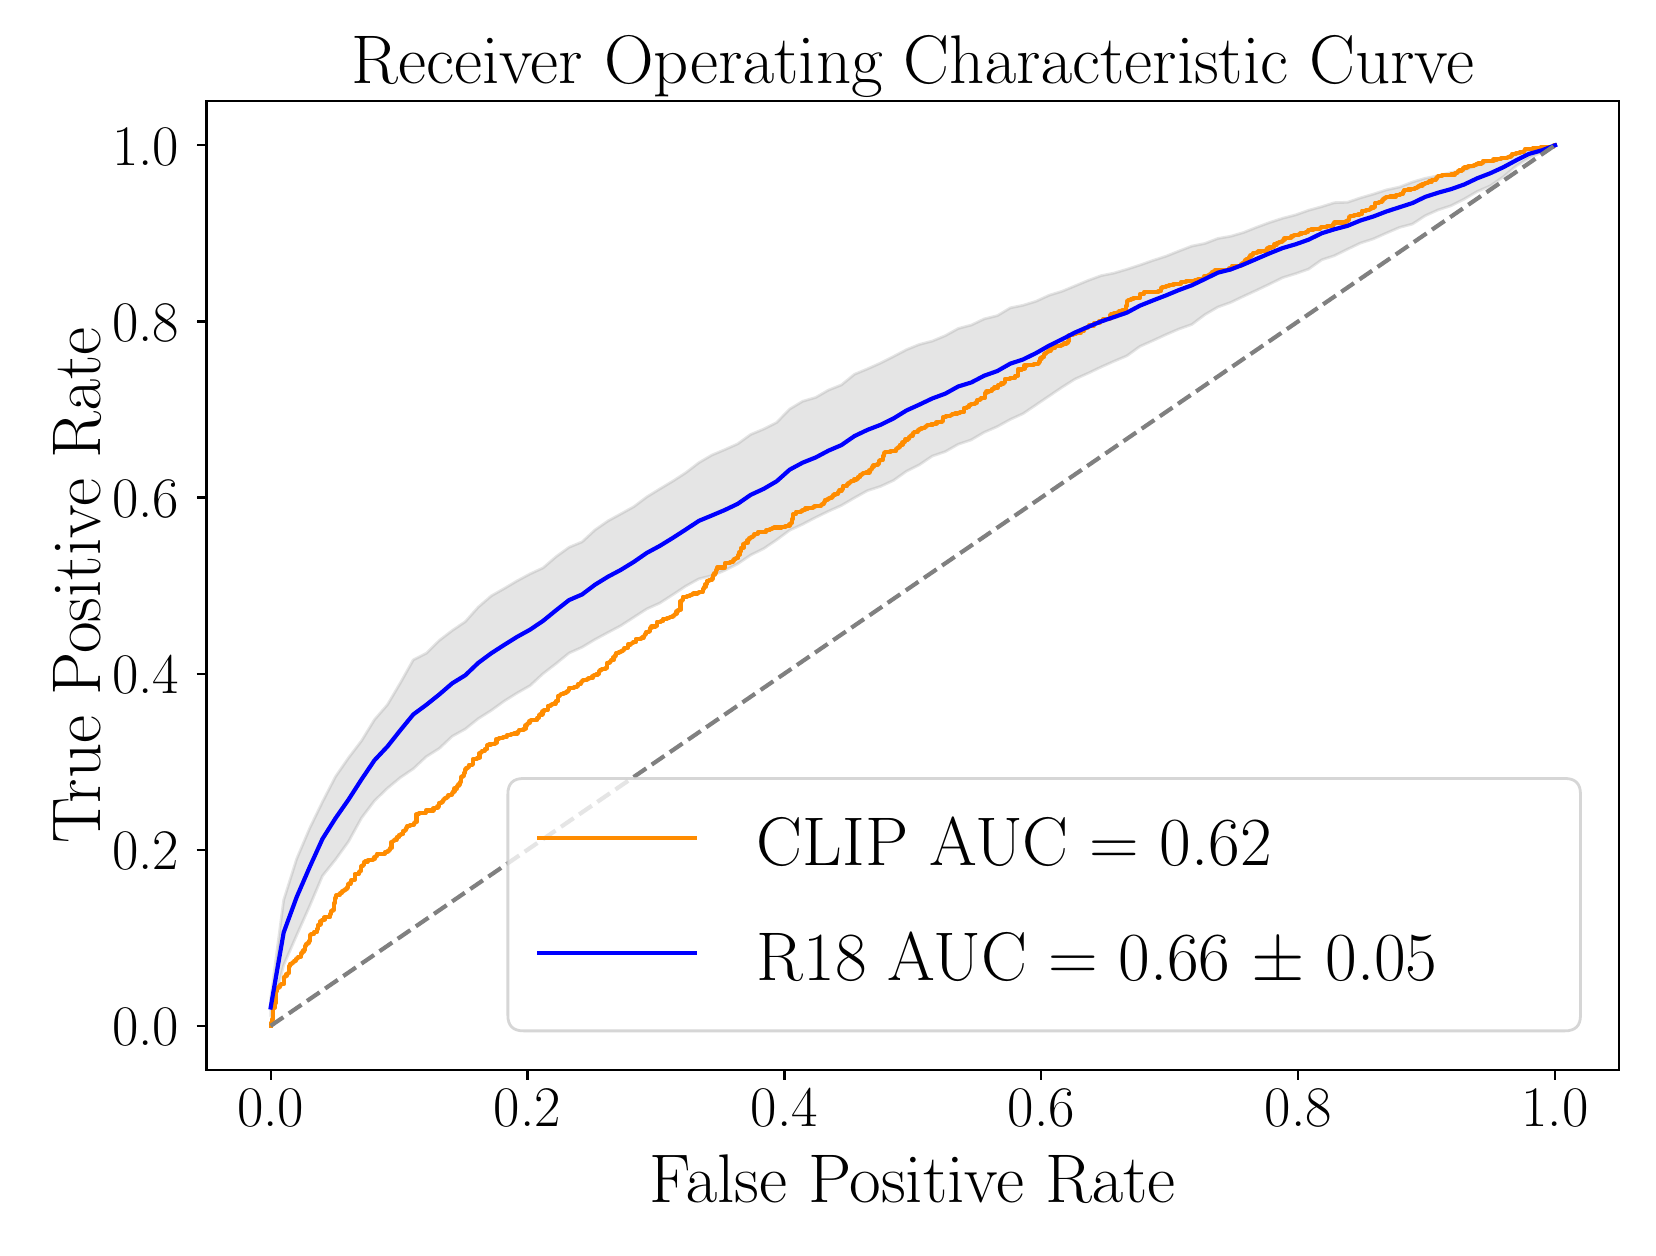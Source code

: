 \begingroup%
\makeatletter%
\begin{pgfpicture}%
\pgfpathrectangle{\pgfpointorigin}{\pgfqpoint{8.0in}{6.0in}}%
\pgfusepath{use as bounding box, clip}%
\begin{pgfscope}%
\pgfsetbuttcap%
\pgfsetmiterjoin%
\definecolor{currentfill}{rgb}{1.0,1.0,1.0}%
\pgfsetfillcolor{currentfill}%
\pgfsetlinewidth{0.0pt}%
\definecolor{currentstroke}{rgb}{1.0,1.0,1.0}%
\pgfsetstrokecolor{currentstroke}%
\pgfsetdash{}{0pt}%
\pgfpathmoveto{\pgfqpoint{0.0in}{0.0in}}%
\pgfpathlineto{\pgfqpoint{8.0in}{0.0in}}%
\pgfpathlineto{\pgfqpoint{8.0in}{6.0in}}%
\pgfpathlineto{\pgfqpoint{0.0in}{6.0in}}%
\pgfpathlineto{\pgfqpoint{0.0in}{0.0in}}%
\pgfpathclose%
\pgfusepath{fill}%
\end{pgfscope}%
\begin{pgfscope}%
\pgfsetbuttcap%
\pgfsetmiterjoin%
\definecolor{currentfill}{rgb}{1.0,1.0,1.0}%
\pgfsetfillcolor{currentfill}%
\pgfsetlinewidth{0.0pt}%
\definecolor{currentstroke}{rgb}{0.0,0.0,0.0}%
\pgfsetstrokecolor{currentstroke}%
\pgfsetstrokeopacity{0.0}%
\pgfsetdash{}{0pt}%
\pgfpathmoveto{\pgfqpoint{0.894in}{0.789in}}%
\pgfpathlineto{\pgfqpoint{7.958in}{0.789in}}%
\pgfpathlineto{\pgfqpoint{7.958in}{5.632in}}%
\pgfpathlineto{\pgfqpoint{0.894in}{5.632in}}%
\pgfpathlineto{\pgfqpoint{0.894in}{0.789in}}%
\pgfpathclose%
\pgfusepath{fill}%
\end{pgfscope}%
\begin{pgfscope}%
\pgfpathrectangle{\pgfqpoint{0.894in}{0.789in}}{\pgfqpoint{7.065in}{4.843in}}%
\pgfusepath{clip}%
\pgfsetbuttcap%
\pgfsetroundjoin%
\definecolor{currentfill}{rgb}{0.502,0.502,0.502}%
\pgfsetfillcolor{currentfill}%
\pgfsetfillopacity{0.2}%
\pgfsetlinewidth{1.004pt}%
\definecolor{currentstroke}{rgb}{0.502,0.502,0.502}%
\pgfsetstrokecolor{currentstroke}%
\pgfsetstrokeopacity{0.2}%
\pgfsetdash{}{0pt}%
\pgfsys@defobject{currentmarker}{\pgfqpoint{1.215in}{1.057in}}{\pgfqpoint{7.637in}{5.412in}}{%
\pgfpathmoveto{\pgfqpoint{1.215in}{1.145in}}%
\pgfpathlineto{\pgfqpoint{1.215in}{1.057in}}%
\pgfpathlineto{\pgfqpoint{1.28in}{1.313in}}%
\pgfpathlineto{\pgfqpoint{1.345in}{1.462in}}%
\pgfpathlineto{\pgfqpoint{1.41in}{1.608in}}%
\pgfpathlineto{\pgfqpoint{1.474in}{1.759in}}%
\pgfpathlineto{\pgfqpoint{1.539in}{1.84in}}%
\pgfpathlineto{\pgfqpoint{1.604in}{1.93in}}%
\pgfpathlineto{\pgfqpoint{1.669in}{2.048in}}%
\pgfpathlineto{\pgfqpoint{1.734in}{2.134in}}%
\pgfpathlineto{\pgfqpoint{1.799in}{2.197in}}%
\pgfpathlineto{\pgfqpoint{1.864in}{2.251in}}%
\pgfpathlineto{\pgfqpoint{1.928in}{2.294in}}%
\pgfpathlineto{\pgfqpoint{1.993in}{2.355in}}%
\pgfpathlineto{\pgfqpoint{2.058in}{2.396in}}%
\pgfpathlineto{\pgfqpoint{2.123in}{2.457in}}%
\pgfpathlineto{\pgfqpoint{2.188in}{2.493in}}%
\pgfpathlineto{\pgfqpoint{2.253in}{2.545in}}%
\pgfpathlineto{\pgfqpoint{2.318in}{2.586in}}%
\pgfpathlineto{\pgfqpoint{2.383in}{2.633in}}%
\pgfpathlineto{\pgfqpoint{2.447in}{2.673in}}%
\pgfpathlineto{\pgfqpoint{2.512in}{2.71in}}%
\pgfpathlineto{\pgfqpoint{2.577in}{2.77in}}%
\pgfpathlineto{\pgfqpoint{2.642in}{2.82in}}%
\pgfpathlineto{\pgfqpoint{2.707in}{2.873in}}%
\pgfpathlineto{\pgfqpoint{2.772in}{2.902in}}%
\pgfpathlineto{\pgfqpoint{2.837in}{2.941in}}%
\pgfpathlineto{\pgfqpoint{2.902in}{2.976in}}%
\pgfpathlineto{\pgfqpoint{2.966in}{3.01in}}%
\pgfpathlineto{\pgfqpoint{3.031in}{3.052in}}%
\pgfpathlineto{\pgfqpoint{3.096in}{3.094in}}%
\pgfpathlineto{\pgfqpoint{3.161in}{3.123in}}%
\pgfpathlineto{\pgfqpoint{3.226in}{3.165in}}%
\pgfpathlineto{\pgfqpoint{3.291in}{3.208in}}%
\pgfpathlineto{\pgfqpoint{3.356in}{3.244in}}%
\pgfpathlineto{\pgfqpoint{3.421in}{3.26in}}%
\pgfpathlineto{\pgfqpoint{3.485in}{3.286in}}%
\pgfpathlineto{\pgfqpoint{3.55in}{3.319in}}%
\pgfpathlineto{\pgfqpoint{3.615in}{3.363in}}%
\pgfpathlineto{\pgfqpoint{3.68in}{3.395in}}%
\pgfpathlineto{\pgfqpoint{3.745in}{3.439in}}%
\pgfpathlineto{\pgfqpoint{3.81in}{3.487in}}%
\pgfpathlineto{\pgfqpoint{3.875in}{3.517in}}%
\pgfpathlineto{\pgfqpoint{3.94in}{3.551in}}%
\pgfpathlineto{\pgfqpoint{4.004in}{3.582in}}%
\pgfpathlineto{\pgfqpoint{4.069in}{3.611in}}%
\pgfpathlineto{\pgfqpoint{4.134in}{3.649in}}%
\pgfpathlineto{\pgfqpoint{4.199in}{3.685in}}%
\pgfpathlineto{\pgfqpoint{4.264in}{3.706in}}%
\pgfpathlineto{\pgfqpoint{4.329in}{3.736in}}%
\pgfpathlineto{\pgfqpoint{4.394in}{3.782in}}%
\pgfpathlineto{\pgfqpoint{4.458in}{3.814in}}%
\pgfpathlineto{\pgfqpoint{4.523in}{3.858in}}%
\pgfpathlineto{\pgfqpoint{4.588in}{3.88in}}%
\pgfpathlineto{\pgfqpoint{4.653in}{3.917in}}%
\pgfpathlineto{\pgfqpoint{4.718in}{3.939in}}%
\pgfpathlineto{\pgfqpoint{4.783in}{3.977in}}%
\pgfpathlineto{\pgfqpoint{4.848in}{4.005in}}%
\pgfpathlineto{\pgfqpoint{4.913in}{4.041in}}%
\pgfpathlineto{\pgfqpoint{4.977in}{4.07in}}%
\pgfpathlineto{\pgfqpoint{5.042in}{4.114in}}%
\pgfpathlineto{\pgfqpoint{5.107in}{4.158in}}%
\pgfpathlineto{\pgfqpoint{5.172in}{4.202in}}%
\pgfpathlineto{\pgfqpoint{5.237in}{4.243in}}%
\pgfpathlineto{\pgfqpoint{5.302in}{4.272in}}%
\pgfpathlineto{\pgfqpoint{5.367in}{4.303in}}%
\pgfpathlineto{\pgfqpoint{5.432in}{4.332in}}%
\pgfpathlineto{\pgfqpoint{5.496in}{4.359in}}%
\pgfpathlineto{\pgfqpoint{5.561in}{4.406in}}%
\pgfpathlineto{\pgfqpoint{5.626in}{4.435in}}%
\pgfpathlineto{\pgfqpoint{5.691in}{4.465in}}%
\pgfpathlineto{\pgfqpoint{5.756in}{4.493in}}%
\pgfpathlineto{\pgfqpoint{5.821in}{4.516in}}%
\pgfpathlineto{\pgfqpoint{5.886in}{4.565in}}%
\pgfpathlineto{\pgfqpoint{5.951in}{4.603in}}%
\pgfpathlineto{\pgfqpoint{6.015in}{4.626in}}%
\pgfpathlineto{\pgfqpoint{6.08in}{4.657in}}%
\pgfpathlineto{\pgfqpoint{6.145in}{4.687in}}%
\pgfpathlineto{\pgfqpoint{6.21in}{4.718in}}%
\pgfpathlineto{\pgfqpoint{6.275in}{4.75in}}%
\pgfpathlineto{\pgfqpoint{6.34in}{4.77in}}%
\pgfpathlineto{\pgfqpoint{6.405in}{4.793in}}%
\pgfpathlineto{\pgfqpoint{6.47in}{4.839in}}%
\pgfpathlineto{\pgfqpoint{6.534in}{4.86in}}%
\pgfpathlineto{\pgfqpoint{6.599in}{4.892in}}%
\pgfpathlineto{\pgfqpoint{6.664in}{4.923in}}%
\pgfpathlineto{\pgfqpoint{6.729in}{4.944in}}%
\pgfpathlineto{\pgfqpoint{6.794in}{4.973in}}%
\pgfpathlineto{\pgfqpoint{6.859in}{5.001in}}%
\pgfpathlineto{\pgfqpoint{6.924in}{5.018in}}%
\pgfpathlineto{\pgfqpoint{6.988in}{5.06in}}%
\pgfpathlineto{\pgfqpoint{7.053in}{5.089in}}%
\pgfpathlineto{\pgfqpoint{7.118in}{5.11in}}%
\pgfpathlineto{\pgfqpoint{7.183in}{5.143in}}%
\pgfpathlineto{\pgfqpoint{7.248in}{5.181in}}%
\pgfpathlineto{\pgfqpoint{7.313in}{5.209in}}%
\pgfpathlineto{\pgfqpoint{7.378in}{5.254in}}%
\pgfpathlineto{\pgfqpoint{7.443in}{5.309in}}%
\pgfpathlineto{\pgfqpoint{7.507in}{5.348in}}%
\pgfpathlineto{\pgfqpoint{7.572in}{5.377in}}%
\pgfpathlineto{\pgfqpoint{7.637in}{5.412in}}%
\pgfpathlineto{\pgfqpoint{7.637in}{5.412in}}%
\pgfpathlineto{\pgfqpoint{7.637in}{5.412in}}%
\pgfpathlineto{\pgfqpoint{7.572in}{5.398in}}%
\pgfpathlineto{\pgfqpoint{7.507in}{5.39in}}%
\pgfpathlineto{\pgfqpoint{7.443in}{5.365in}}%
\pgfpathlineto{\pgfqpoint{7.378in}{5.349in}}%
\pgfpathlineto{\pgfqpoint{7.313in}{5.335in}}%
\pgfpathlineto{\pgfqpoint{7.248in}{5.312in}}%
\pgfpathlineto{\pgfqpoint{7.183in}{5.289in}}%
\pgfpathlineto{\pgfqpoint{7.118in}{5.276in}}%
\pgfpathlineto{\pgfqpoint{7.053in}{5.26in}}%
\pgfpathlineto{\pgfqpoint{6.988in}{5.247in}}%
\pgfpathlineto{\pgfqpoint{6.924in}{5.228in}}%
\pgfpathlineto{\pgfqpoint{6.859in}{5.203in}}%
\pgfpathlineto{\pgfqpoint{6.794in}{5.189in}}%
\pgfpathlineto{\pgfqpoint{6.729in}{5.168in}}%
\pgfpathlineto{\pgfqpoint{6.664in}{5.149in}}%
\pgfpathlineto{\pgfqpoint{6.599in}{5.127in}}%
\pgfpathlineto{\pgfqpoint{6.534in}{5.125in}}%
\pgfpathlineto{\pgfqpoint{6.47in}{5.105in}}%
\pgfpathlineto{\pgfqpoint{6.405in}{5.087in}}%
\pgfpathlineto{\pgfqpoint{6.34in}{5.064in}}%
\pgfpathlineto{\pgfqpoint{6.275in}{5.047in}}%
\pgfpathlineto{\pgfqpoint{6.21in}{5.026in}}%
\pgfpathlineto{\pgfqpoint{6.145in}{5.002in}}%
\pgfpathlineto{\pgfqpoint{6.08in}{4.976in}}%
\pgfpathlineto{\pgfqpoint{6.015in}{4.957in}}%
\pgfpathlineto{\pgfqpoint{5.951in}{4.946in}}%
\pgfpathlineto{\pgfqpoint{5.886in}{4.921in}}%
\pgfpathlineto{\pgfqpoint{5.821in}{4.908in}}%
\pgfpathlineto{\pgfqpoint{5.756in}{4.883in}}%
\pgfpathlineto{\pgfqpoint{5.691in}{4.857in}}%
\pgfpathlineto{\pgfqpoint{5.626in}{4.836in}}%
\pgfpathlineto{\pgfqpoint{5.561in}{4.813in}}%
\pgfpathlineto{\pgfqpoint{5.496in}{4.792in}}%
\pgfpathlineto{\pgfqpoint{5.432in}{4.773in}}%
\pgfpathlineto{\pgfqpoint{5.367in}{4.76in}}%
\pgfpathlineto{\pgfqpoint{5.302in}{4.736in}}%
\pgfpathlineto{\pgfqpoint{5.237in}{4.709in}}%
\pgfpathlineto{\pgfqpoint{5.172in}{4.682in}}%
\pgfpathlineto{\pgfqpoint{5.107in}{4.662in}}%
\pgfpathlineto{\pgfqpoint{5.042in}{4.632in}}%
\pgfpathlineto{\pgfqpoint{4.977in}{4.612in}}%
\pgfpathlineto{\pgfqpoint{4.913in}{4.599in}}%
\pgfpathlineto{\pgfqpoint{4.848in}{4.56in}}%
\pgfpathlineto{\pgfqpoint{4.783in}{4.544in}}%
\pgfpathlineto{\pgfqpoint{4.718in}{4.513in}}%
\pgfpathlineto{\pgfqpoint{4.653in}{4.496in}}%
\pgfpathlineto{\pgfqpoint{4.588in}{4.46in}}%
\pgfpathlineto{\pgfqpoint{4.523in}{4.433in}}%
\pgfpathlineto{\pgfqpoint{4.458in}{4.416in}}%
\pgfpathlineto{\pgfqpoint{4.394in}{4.39in}}%
\pgfpathlineto{\pgfqpoint{4.329in}{4.356in}}%
\pgfpathlineto{\pgfqpoint{4.264in}{4.323in}}%
\pgfpathlineto{\pgfqpoint{4.199in}{4.294in}}%
\pgfpathlineto{\pgfqpoint{4.134in}{4.267in}}%
\pgfpathlineto{\pgfqpoint{4.069in}{4.214in}}%
\pgfpathlineto{\pgfqpoint{4.004in}{4.188in}}%
\pgfpathlineto{\pgfqpoint{3.94in}{4.151in}}%
\pgfpathlineto{\pgfqpoint{3.875in}{4.132in}}%
\pgfpathlineto{\pgfqpoint{3.81in}{4.093in}}%
\pgfpathlineto{\pgfqpoint{3.745in}{4.026in}}%
\pgfpathlineto{\pgfqpoint{3.68in}{3.993in}}%
\pgfpathlineto{\pgfqpoint{3.615in}{3.966in}}%
\pgfpathlineto{\pgfqpoint{3.55in}{3.919in}}%
\pgfpathlineto{\pgfqpoint{3.485in}{3.89in}}%
\pgfpathlineto{\pgfqpoint{3.421in}{3.863in}}%
\pgfpathlineto{\pgfqpoint{3.356in}{3.825in}}%
\pgfpathlineto{\pgfqpoint{3.291in}{3.775in}}%
\pgfpathlineto{\pgfqpoint{3.226in}{3.733in}}%
\pgfpathlineto{\pgfqpoint{3.161in}{3.694in}}%
\pgfpathlineto{\pgfqpoint{3.096in}{3.654in}}%
\pgfpathlineto{\pgfqpoint{3.031in}{3.605in}}%
\pgfpathlineto{\pgfqpoint{2.966in}{3.569in}}%
\pgfpathlineto{\pgfqpoint{2.902in}{3.534in}}%
\pgfpathlineto{\pgfqpoint{2.837in}{3.489in}}%
\pgfpathlineto{\pgfqpoint{2.772in}{3.429in}}%
\pgfpathlineto{\pgfqpoint{2.707in}{3.402in}}%
\pgfpathlineto{\pgfqpoint{2.642in}{3.355in}}%
\pgfpathlineto{\pgfqpoint{2.577in}{3.299in}}%
\pgfpathlineto{\pgfqpoint{2.512in}{3.269in}}%
\pgfpathlineto{\pgfqpoint{2.447in}{3.234in}}%
\pgfpathlineto{\pgfqpoint{2.383in}{3.196in}}%
\pgfpathlineto{\pgfqpoint{2.318in}{3.159in}}%
\pgfpathlineto{\pgfqpoint{2.253in}{3.103in}}%
\pgfpathlineto{\pgfqpoint{2.188in}{3.03in}}%
\pgfpathlineto{\pgfqpoint{2.123in}{2.986in}}%
\pgfpathlineto{\pgfqpoint{2.058in}{2.936in}}%
\pgfpathlineto{\pgfqpoint{1.993in}{2.872in}}%
\pgfpathlineto{\pgfqpoint{1.928in}{2.839in}}%
\pgfpathlineto{\pgfqpoint{1.864in}{2.725in}}%
\pgfpathlineto{\pgfqpoint{1.799in}{2.615in}}%
\pgfpathlineto{\pgfqpoint{1.734in}{2.54in}}%
\pgfpathlineto{\pgfqpoint{1.669in}{2.434in}}%
\pgfpathlineto{\pgfqpoint{1.604in}{2.349in}}%
\pgfpathlineto{\pgfqpoint{1.539in}{2.255in}}%
\pgfpathlineto{\pgfqpoint{1.474in}{2.129in}}%
\pgfpathlineto{\pgfqpoint{1.41in}{1.997in}}%
\pgfpathlineto{\pgfqpoint{1.345in}{1.844in}}%
\pgfpathlineto{\pgfqpoint{1.28in}{1.638in}}%
\pgfpathlineto{\pgfqpoint{1.215in}{1.145in}}%
\pgfpathlineto{\pgfqpoint{1.215in}{1.145in}}%
\pgfpathclose%
\pgfusepath{stroke,fill}%
}%
\begin{pgfscope}%
\pgfsys@transformshift{0.0in}{0.0in}%
\pgfsys@useobject{currentmarker}{}%
\end{pgfscope}%
\end{pgfscope}%
\begin{pgfscope}%
\pgfsetbuttcap%
\pgfsetroundjoin%
\definecolor{currentfill}{rgb}{0.0,0.0,0.0}%
\pgfsetfillcolor{currentfill}%
\pgfsetlinewidth{0.803pt}%
\definecolor{currentstroke}{rgb}{0.0,0.0,0.0}%
\pgfsetstrokecolor{currentstroke}%
\pgfsetdash{}{0pt}%
\pgfsys@defobject{currentmarker}{\pgfqpoint{0.0in}{-0.049in}}{\pgfqpoint{0.0in}{0.0in}}{%
\pgfpathmoveto{\pgfqpoint{0.0in}{0.0in}}%
\pgfpathlineto{\pgfqpoint{0.0in}{-0.049in}}%
\pgfusepath{stroke,fill}%
}%
\begin{pgfscope}%
\pgfsys@transformshift{1.215in}{0.789in}%
\pgfsys@useobject{currentmarker}{}%
\end{pgfscope}%
\end{pgfscope}%
\begin{pgfscope}%
\definecolor{textcolor}{rgb}{0.0,0.0,0.0}%
\pgfsetstrokecolor{textcolor}%
\pgfsetfillcolor{textcolor}%
\pgftext[x=1.215in,y=0.692in,,top]{\color{textcolor}{\rmfamily\fontsize{20.0}{24.0}\selectfont\catcode`\^=\active\def^{\ifmmode\sp\else\^{}\fi}\catcode`\%=\active\def%{\%}0.0}}%
\end{pgfscope}%
\begin{pgfscope}%
\pgfsetbuttcap%
\pgfsetroundjoin%
\definecolor{currentfill}{rgb}{0.0,0.0,0.0}%
\pgfsetfillcolor{currentfill}%
\pgfsetlinewidth{0.803pt}%
\definecolor{currentstroke}{rgb}{0.0,0.0,0.0}%
\pgfsetstrokecolor{currentstroke}%
\pgfsetdash{}{0pt}%
\pgfsys@defobject{currentmarker}{\pgfqpoint{0.0in}{-0.049in}}{\pgfqpoint{0.0in}{0.0in}}{%
\pgfpathmoveto{\pgfqpoint{0.0in}{0.0in}}%
\pgfpathlineto{\pgfqpoint{0.0in}{-0.049in}}%
\pgfusepath{stroke,fill}%
}%
\begin{pgfscope}%
\pgfsys@transformshift{2.499in}{0.789in}%
\pgfsys@useobject{currentmarker}{}%
\end{pgfscope}%
\end{pgfscope}%
\begin{pgfscope}%
\definecolor{textcolor}{rgb}{0.0,0.0,0.0}%
\pgfsetstrokecolor{textcolor}%
\pgfsetfillcolor{textcolor}%
\pgftext[x=2.499in,y=0.692in,,top]{\color{textcolor}{\rmfamily\fontsize{20.0}{24.0}\selectfont\catcode`\^=\active\def^{\ifmmode\sp\else\^{}\fi}\catcode`\%=\active\def%{\%}0.2}}%
\end{pgfscope}%
\begin{pgfscope}%
\pgfsetbuttcap%
\pgfsetroundjoin%
\definecolor{currentfill}{rgb}{0.0,0.0,0.0}%
\pgfsetfillcolor{currentfill}%
\pgfsetlinewidth{0.803pt}%
\definecolor{currentstroke}{rgb}{0.0,0.0,0.0}%
\pgfsetstrokecolor{currentstroke}%
\pgfsetdash{}{0pt}%
\pgfsys@defobject{currentmarker}{\pgfqpoint{0.0in}{-0.049in}}{\pgfqpoint{0.0in}{0.0in}}{%
\pgfpathmoveto{\pgfqpoint{0.0in}{0.0in}}%
\pgfpathlineto{\pgfqpoint{0.0in}{-0.049in}}%
\pgfusepath{stroke,fill}%
}%
\begin{pgfscope}%
\pgfsys@transformshift{3.784in}{0.789in}%
\pgfsys@useobject{currentmarker}{}%
\end{pgfscope}%
\end{pgfscope}%
\begin{pgfscope}%
\definecolor{textcolor}{rgb}{0.0,0.0,0.0}%
\pgfsetstrokecolor{textcolor}%
\pgfsetfillcolor{textcolor}%
\pgftext[x=3.784in,y=0.692in,,top]{\color{textcolor}{\rmfamily\fontsize{20.0}{24.0}\selectfont\catcode`\^=\active\def^{\ifmmode\sp\else\^{}\fi}\catcode`\%=\active\def%{\%}0.4}}%
\end{pgfscope}%
\begin{pgfscope}%
\pgfsetbuttcap%
\pgfsetroundjoin%
\definecolor{currentfill}{rgb}{0.0,0.0,0.0}%
\pgfsetfillcolor{currentfill}%
\pgfsetlinewidth{0.803pt}%
\definecolor{currentstroke}{rgb}{0.0,0.0,0.0}%
\pgfsetstrokecolor{currentstroke}%
\pgfsetdash{}{0pt}%
\pgfsys@defobject{currentmarker}{\pgfqpoint{0.0in}{-0.049in}}{\pgfqpoint{0.0in}{0.0in}}{%
\pgfpathmoveto{\pgfqpoint{0.0in}{0.0in}}%
\pgfpathlineto{\pgfqpoint{0.0in}{-0.049in}}%
\pgfusepath{stroke,fill}%
}%
\begin{pgfscope}%
\pgfsys@transformshift{5.068in}{0.789in}%
\pgfsys@useobject{currentmarker}{}%
\end{pgfscope}%
\end{pgfscope}%
\begin{pgfscope}%
\definecolor{textcolor}{rgb}{0.0,0.0,0.0}%
\pgfsetstrokecolor{textcolor}%
\pgfsetfillcolor{textcolor}%
\pgftext[x=5.068in,y=0.692in,,top]{\color{textcolor}{\rmfamily\fontsize{20.0}{24.0}\selectfont\catcode`\^=\active\def^{\ifmmode\sp\else\^{}\fi}\catcode`\%=\active\def%{\%}0.6}}%
\end{pgfscope}%
\begin{pgfscope}%
\pgfsetbuttcap%
\pgfsetroundjoin%
\definecolor{currentfill}{rgb}{0.0,0.0,0.0}%
\pgfsetfillcolor{currentfill}%
\pgfsetlinewidth{0.803pt}%
\definecolor{currentstroke}{rgb}{0.0,0.0,0.0}%
\pgfsetstrokecolor{currentstroke}%
\pgfsetdash{}{0pt}%
\pgfsys@defobject{currentmarker}{\pgfqpoint{0.0in}{-0.049in}}{\pgfqpoint{0.0in}{0.0in}}{%
\pgfpathmoveto{\pgfqpoint{0.0in}{0.0in}}%
\pgfpathlineto{\pgfqpoint{0.0in}{-0.049in}}%
\pgfusepath{stroke,fill}%
}%
\begin{pgfscope}%
\pgfsys@transformshift{6.353in}{0.789in}%
\pgfsys@useobject{currentmarker}{}%
\end{pgfscope}%
\end{pgfscope}%
\begin{pgfscope}%
\definecolor{textcolor}{rgb}{0.0,0.0,0.0}%
\pgfsetstrokecolor{textcolor}%
\pgfsetfillcolor{textcolor}%
\pgftext[x=6.353in,y=0.692in,,top]{\color{textcolor}{\rmfamily\fontsize{20.0}{24.0}\selectfont\catcode`\^=\active\def^{\ifmmode\sp\else\^{}\fi}\catcode`\%=\active\def%{\%}0.8}}%
\end{pgfscope}%
\begin{pgfscope}%
\pgfsetbuttcap%
\pgfsetroundjoin%
\definecolor{currentfill}{rgb}{0.0,0.0,0.0}%
\pgfsetfillcolor{currentfill}%
\pgfsetlinewidth{0.803pt}%
\definecolor{currentstroke}{rgb}{0.0,0.0,0.0}%
\pgfsetstrokecolor{currentstroke}%
\pgfsetdash{}{0pt}%
\pgfsys@defobject{currentmarker}{\pgfqpoint{0.0in}{-0.049in}}{\pgfqpoint{0.0in}{0.0in}}{%
\pgfpathmoveto{\pgfqpoint{0.0in}{0.0in}}%
\pgfpathlineto{\pgfqpoint{0.0in}{-0.049in}}%
\pgfusepath{stroke,fill}%
}%
\begin{pgfscope}%
\pgfsys@transformshift{7.637in}{0.789in}%
\pgfsys@useobject{currentmarker}{}%
\end{pgfscope}%
\end{pgfscope}%
\begin{pgfscope}%
\definecolor{textcolor}{rgb}{0.0,0.0,0.0}%
\pgfsetstrokecolor{textcolor}%
\pgfsetfillcolor{textcolor}%
\pgftext[x=7.637in,y=0.692in,,top]{\color{textcolor}{\rmfamily\fontsize{20.0}{24.0}\selectfont\catcode`\^=\active\def^{\ifmmode\sp\else\^{}\fi}\catcode`\%=\active\def%{\%}1.0}}%
\end{pgfscope}%
\begin{pgfscope}%
\definecolor{textcolor}{rgb}{0.0,0.0,0.0}%
\pgfsetstrokecolor{textcolor}%
\pgfsetfillcolor{textcolor}%
\pgftext[x=4.426in,y=0.366in,,top]{\color{textcolor}{\rmfamily\fontsize{24.0}{28.8}\selectfont\catcode`\^=\active\def^{\ifmmode\sp\else\^{}\fi}\catcode`\%=\active\def%{\%}False Positive Rate}}%
\end{pgfscope}%
\begin{pgfscope}%
\pgfsetbuttcap%
\pgfsetroundjoin%
\definecolor{currentfill}{rgb}{0.0,0.0,0.0}%
\pgfsetfillcolor{currentfill}%
\pgfsetlinewidth{0.803pt}%
\definecolor{currentstroke}{rgb}{0.0,0.0,0.0}%
\pgfsetstrokecolor{currentstroke}%
\pgfsetdash{}{0pt}%
\pgfsys@defobject{currentmarker}{\pgfqpoint{-0.049in}{0.0in}}{\pgfqpoint{-0.0in}{0.0in}}{%
\pgfpathmoveto{\pgfqpoint{-0.0in}{0.0in}}%
\pgfpathlineto{\pgfqpoint{-0.049in}{0.0in}}%
\pgfusepath{stroke,fill}%
}%
\begin{pgfscope}%
\pgfsys@transformshift{0.894in}{1.009in}%
\pgfsys@useobject{currentmarker}{}%
\end{pgfscope}%
\end{pgfscope}%
\begin{pgfscope}%
\definecolor{textcolor}{rgb}{0.0,0.0,0.0}%
\pgfsetstrokecolor{textcolor}%
\pgfsetfillcolor{textcolor}%
\pgftext[x=0.422in, y=0.909in, left, base]{\color{textcolor}{\rmfamily\fontsize{20.0}{24.0}\selectfont\catcode`\^=\active\def^{\ifmmode\sp\else\^{}\fi}\catcode`\%=\active\def%{\%}0.0}}%
\end{pgfscope}%
\begin{pgfscope}%
\pgfsetbuttcap%
\pgfsetroundjoin%
\definecolor{currentfill}{rgb}{0.0,0.0,0.0}%
\pgfsetfillcolor{currentfill}%
\pgfsetlinewidth{0.803pt}%
\definecolor{currentstroke}{rgb}{0.0,0.0,0.0}%
\pgfsetstrokecolor{currentstroke}%
\pgfsetdash{}{0pt}%
\pgfsys@defobject{currentmarker}{\pgfqpoint{-0.049in}{0.0in}}{\pgfqpoint{-0.0in}{0.0in}}{%
\pgfpathmoveto{\pgfqpoint{-0.0in}{0.0in}}%
\pgfpathlineto{\pgfqpoint{-0.049in}{0.0in}}%
\pgfusepath{stroke,fill}%
}%
\begin{pgfscope}%
\pgfsys@transformshift{0.894in}{1.89in}%
\pgfsys@useobject{currentmarker}{}%
\end{pgfscope}%
\end{pgfscope}%
\begin{pgfscope}%
\definecolor{textcolor}{rgb}{0.0,0.0,0.0}%
\pgfsetstrokecolor{textcolor}%
\pgfsetfillcolor{textcolor}%
\pgftext[x=0.422in, y=1.79in, left, base]{\color{textcolor}{\rmfamily\fontsize{20.0}{24.0}\selectfont\catcode`\^=\active\def^{\ifmmode\sp\else\^{}\fi}\catcode`\%=\active\def%{\%}0.2}}%
\end{pgfscope}%
\begin{pgfscope}%
\pgfsetbuttcap%
\pgfsetroundjoin%
\definecolor{currentfill}{rgb}{0.0,0.0,0.0}%
\pgfsetfillcolor{currentfill}%
\pgfsetlinewidth{0.803pt}%
\definecolor{currentstroke}{rgb}{0.0,0.0,0.0}%
\pgfsetstrokecolor{currentstroke}%
\pgfsetdash{}{0pt}%
\pgfsys@defobject{currentmarker}{\pgfqpoint{-0.049in}{0.0in}}{\pgfqpoint{-0.0in}{0.0in}}{%
\pgfpathmoveto{\pgfqpoint{-0.0in}{0.0in}}%
\pgfpathlineto{\pgfqpoint{-0.049in}{0.0in}}%
\pgfusepath{stroke,fill}%
}%
\begin{pgfscope}%
\pgfsys@transformshift{0.894in}{2.77in}%
\pgfsys@useobject{currentmarker}{}%
\end{pgfscope}%
\end{pgfscope}%
\begin{pgfscope}%
\definecolor{textcolor}{rgb}{0.0,0.0,0.0}%
\pgfsetstrokecolor{textcolor}%
\pgfsetfillcolor{textcolor}%
\pgftext[x=0.422in, y=2.67in, left, base]{\color{textcolor}{\rmfamily\fontsize{20.0}{24.0}\selectfont\catcode`\^=\active\def^{\ifmmode\sp\else\^{}\fi}\catcode`\%=\active\def%{\%}0.4}}%
\end{pgfscope}%
\begin{pgfscope}%
\pgfsetbuttcap%
\pgfsetroundjoin%
\definecolor{currentfill}{rgb}{0.0,0.0,0.0}%
\pgfsetfillcolor{currentfill}%
\pgfsetlinewidth{0.803pt}%
\definecolor{currentstroke}{rgb}{0.0,0.0,0.0}%
\pgfsetstrokecolor{currentstroke}%
\pgfsetdash{}{0pt}%
\pgfsys@defobject{currentmarker}{\pgfqpoint{-0.049in}{0.0in}}{\pgfqpoint{-0.0in}{0.0in}}{%
\pgfpathmoveto{\pgfqpoint{-0.0in}{0.0in}}%
\pgfpathlineto{\pgfqpoint{-0.049in}{0.0in}}%
\pgfusepath{stroke,fill}%
}%
\begin{pgfscope}%
\pgfsys@transformshift{0.894in}{3.651in}%
\pgfsys@useobject{currentmarker}{}%
\end{pgfscope}%
\end{pgfscope}%
\begin{pgfscope}%
\definecolor{textcolor}{rgb}{0.0,0.0,0.0}%
\pgfsetstrokecolor{textcolor}%
\pgfsetfillcolor{textcolor}%
\pgftext[x=0.422in, y=3.551in, left, base]{\color{textcolor}{\rmfamily\fontsize{20.0}{24.0}\selectfont\catcode`\^=\active\def^{\ifmmode\sp\else\^{}\fi}\catcode`\%=\active\def%{\%}0.6}}%
\end{pgfscope}%
\begin{pgfscope}%
\pgfsetbuttcap%
\pgfsetroundjoin%
\definecolor{currentfill}{rgb}{0.0,0.0,0.0}%
\pgfsetfillcolor{currentfill}%
\pgfsetlinewidth{0.803pt}%
\definecolor{currentstroke}{rgb}{0.0,0.0,0.0}%
\pgfsetstrokecolor{currentstroke}%
\pgfsetdash{}{0pt}%
\pgfsys@defobject{currentmarker}{\pgfqpoint{-0.049in}{0.0in}}{\pgfqpoint{-0.0in}{0.0in}}{%
\pgfpathmoveto{\pgfqpoint{-0.0in}{0.0in}}%
\pgfpathlineto{\pgfqpoint{-0.049in}{0.0in}}%
\pgfusepath{stroke,fill}%
}%
\begin{pgfscope}%
\pgfsys@transformshift{0.894in}{4.531in}%
\pgfsys@useobject{currentmarker}{}%
\end{pgfscope}%
\end{pgfscope}%
\begin{pgfscope}%
\definecolor{textcolor}{rgb}{0.0,0.0,0.0}%
\pgfsetstrokecolor{textcolor}%
\pgfsetfillcolor{textcolor}%
\pgftext[x=0.422in, y=4.431in, left, base]{\color{textcolor}{\rmfamily\fontsize{20.0}{24.0}\selectfont\catcode`\^=\active\def^{\ifmmode\sp\else\^{}\fi}\catcode`\%=\active\def%{\%}0.8}}%
\end{pgfscope}%
\begin{pgfscope}%
\pgfsetbuttcap%
\pgfsetroundjoin%
\definecolor{currentfill}{rgb}{0.0,0.0,0.0}%
\pgfsetfillcolor{currentfill}%
\pgfsetlinewidth{0.803pt}%
\definecolor{currentstroke}{rgb}{0.0,0.0,0.0}%
\pgfsetstrokecolor{currentstroke}%
\pgfsetdash{}{0pt}%
\pgfsys@defobject{currentmarker}{\pgfqpoint{-0.049in}{0.0in}}{\pgfqpoint{-0.0in}{0.0in}}{%
\pgfpathmoveto{\pgfqpoint{-0.0in}{0.0in}}%
\pgfpathlineto{\pgfqpoint{-0.049in}{0.0in}}%
\pgfusepath{stroke,fill}%
}%
\begin{pgfscope}%
\pgfsys@transformshift{0.894in}{5.412in}%
\pgfsys@useobject{currentmarker}{}%
\end{pgfscope}%
\end{pgfscope}%
\begin{pgfscope}%
\definecolor{textcolor}{rgb}{0.0,0.0,0.0}%
\pgfsetstrokecolor{textcolor}%
\pgfsetfillcolor{textcolor}%
\pgftext[x=0.422in, y=5.312in, left, base]{\color{textcolor}{\rmfamily\fontsize{20.0}{24.0}\selectfont\catcode`\^=\active\def^{\ifmmode\sp\else\^{}\fi}\catcode`\%=\active\def%{\%}1.0}}%
\end{pgfscope}%
\begin{pgfscope}%
\definecolor{textcolor}{rgb}{0.0,0.0,0.0}%
\pgfsetstrokecolor{textcolor}%
\pgfsetfillcolor{textcolor}%
\pgftext[x=0.366in,y=3.21in,,bottom,rotate=90.0]{\color{textcolor}{\rmfamily\fontsize{24.0}{28.8}\selectfont\catcode`\^=\active\def^{\ifmmode\sp\else\^{}\fi}\catcode`\%=\active\def%{\%}True Positive Rate}}%
\end{pgfscope}%
\begin{pgfscope}%
\pgfpathrectangle{\pgfqpoint{0.894in}{0.789in}}{\pgfqpoint{7.065in}{4.843in}}%
\pgfusepath{clip}%
\pgfsetrectcap%
\pgfsetroundjoin%
\pgfsetlinewidth{1.506pt}%
\definecolor{currentstroke}{rgb}{1.0,0.549,0.0}%
\pgfsetstrokecolor{currentstroke}%
\pgfsetdash{}{0pt}%
\pgfpathmoveto{\pgfqpoint{1.215in}{1.009in}}%
\pgfpathlineto{\pgfqpoint{1.215in}{1.025in}}%
\pgfpathlineto{\pgfqpoint{1.221in}{1.025in}}%
\pgfpathlineto{\pgfqpoint{1.221in}{1.041in}}%
\pgfpathlineto{\pgfqpoint{1.228in}{1.041in}}%
\pgfpathlineto{\pgfqpoint{1.228in}{1.1in}}%
\pgfpathlineto{\pgfqpoint{1.235in}{1.1in}}%
\pgfpathlineto{\pgfqpoint{1.235in}{1.123in}}%
\pgfpathlineto{\pgfqpoint{1.241in}{1.123in}}%
\pgfpathlineto{\pgfqpoint{1.241in}{1.182in}}%
\pgfpathlineto{\pgfqpoint{1.248in}{1.182in}}%
\pgfpathlineto{\pgfqpoint{1.248in}{1.198in}}%
\pgfpathlineto{\pgfqpoint{1.254in}{1.198in}}%
\pgfpathlineto{\pgfqpoint{1.254in}{1.202in}}%
\pgfpathlineto{\pgfqpoint{1.261in}{1.202in}}%
\pgfpathlineto{\pgfqpoint{1.261in}{1.214in}}%
\pgfpathlineto{\pgfqpoint{1.267in}{1.214in}}%
\pgfpathlineto{\pgfqpoint{1.267in}{1.218in}}%
\pgfpathlineto{\pgfqpoint{1.281in}{1.218in}}%
\pgfpathlineto{\pgfqpoint{1.281in}{1.253in}}%
\pgfpathlineto{\pgfqpoint{1.287in}{1.253in}}%
\pgfpathlineto{\pgfqpoint{1.287in}{1.257in}}%
\pgfpathlineto{\pgfqpoint{1.294in}{1.257in}}%
\pgfpathlineto{\pgfqpoint{1.294in}{1.269in}}%
\pgfpathlineto{\pgfqpoint{1.3in}{1.269in}}%
\pgfpathlineto{\pgfqpoint{1.3in}{1.273in}}%
\pgfpathlineto{\pgfqpoint{1.307in}{1.273in}}%
\pgfpathlineto{\pgfqpoint{1.307in}{1.308in}}%
\pgfpathlineto{\pgfqpoint{1.313in}{1.308in}}%
\pgfpathlineto{\pgfqpoint{1.313in}{1.32in}}%
\pgfpathlineto{\pgfqpoint{1.32in}{1.32in}}%
\pgfpathlineto{\pgfqpoint{1.32in}{1.324in}}%
\pgfpathlineto{\pgfqpoint{1.327in}{1.324in}}%
\pgfpathlineto{\pgfqpoint{1.327in}{1.328in}}%
\pgfpathlineto{\pgfqpoint{1.333in}{1.328in}}%
\pgfpathlineto{\pgfqpoint{1.333in}{1.335in}}%
\pgfpathlineto{\pgfqpoint{1.34in}{1.335in}}%
\pgfpathlineto{\pgfqpoint{1.34in}{1.343in}}%
\pgfpathlineto{\pgfqpoint{1.346in}{1.343in}}%
\pgfpathlineto{\pgfqpoint{1.346in}{1.347in}}%
\pgfpathlineto{\pgfqpoint{1.353in}{1.347in}}%
\pgfpathlineto{\pgfqpoint{1.353in}{1.355in}}%
\pgfpathlineto{\pgfqpoint{1.366in}{1.355in}}%
\pgfpathlineto{\pgfqpoint{1.366in}{1.371in}}%
\pgfpathlineto{\pgfqpoint{1.373in}{1.371in}}%
\pgfpathlineto{\pgfqpoint{1.373in}{1.379in}}%
\pgfpathlineto{\pgfqpoint{1.379in}{1.379in}}%
\pgfpathlineto{\pgfqpoint{1.379in}{1.387in}}%
\pgfpathlineto{\pgfqpoint{1.386in}{1.387in}}%
\pgfpathlineto{\pgfqpoint{1.386in}{1.41in}}%
\pgfpathlineto{\pgfqpoint{1.392in}{1.41in}}%
\pgfpathlineto{\pgfqpoint{1.392in}{1.418in}}%
\pgfpathlineto{\pgfqpoint{1.399in}{1.418in}}%
\pgfpathlineto{\pgfqpoint{1.399in}{1.422in}}%
\pgfpathlineto{\pgfqpoint{1.405in}{1.422in}}%
\pgfpathlineto{\pgfqpoint{1.405in}{1.434in}}%
\pgfpathlineto{\pgfqpoint{1.412in}{1.434in}}%
\pgfpathlineto{\pgfqpoint{1.412in}{1.465in}}%
\pgfpathlineto{\pgfqpoint{1.418in}{1.465in}}%
\pgfpathlineto{\pgfqpoint{1.418in}{1.469in}}%
\pgfpathlineto{\pgfqpoint{1.432in}{1.469in}}%
\pgfpathlineto{\pgfqpoint{1.432in}{1.477in}}%
\pgfpathlineto{\pgfqpoint{1.445in}{1.477in}}%
\pgfpathlineto{\pgfqpoint{1.445in}{1.493in}}%
\pgfpathlineto{\pgfqpoint{1.451in}{1.493in}}%
\pgfpathlineto{\pgfqpoint{1.451in}{1.512in}}%
\pgfpathlineto{\pgfqpoint{1.458in}{1.512in}}%
\pgfpathlineto{\pgfqpoint{1.458in}{1.516in}}%
\pgfpathlineto{\pgfqpoint{1.464in}{1.516in}}%
\pgfpathlineto{\pgfqpoint{1.464in}{1.532in}}%
\pgfpathlineto{\pgfqpoint{1.471in}{1.532in}}%
\pgfpathlineto{\pgfqpoint{1.471in}{1.54in}}%
\pgfpathlineto{\pgfqpoint{1.484in}{1.54in}}%
\pgfpathlineto{\pgfqpoint{1.484in}{1.552in}}%
\pgfpathlineto{\pgfqpoint{1.51in}{1.552in}}%
\pgfpathlineto{\pgfqpoint{1.51in}{1.567in}}%
\pgfpathlineto{\pgfqpoint{1.517in}{1.567in}}%
\pgfpathlineto{\pgfqpoint{1.517in}{1.583in}}%
\pgfpathlineto{\pgfqpoint{1.524in}{1.583in}}%
\pgfpathlineto{\pgfqpoint{1.524in}{1.587in}}%
\pgfpathlineto{\pgfqpoint{1.53in}{1.587in}}%
\pgfpathlineto{\pgfqpoint{1.53in}{1.622in}}%
\pgfpathlineto{\pgfqpoint{1.537in}{1.622in}}%
\pgfpathlineto{\pgfqpoint{1.537in}{1.65in}}%
\pgfpathlineto{\pgfqpoint{1.543in}{1.65in}}%
\pgfpathlineto{\pgfqpoint{1.543in}{1.662in}}%
\pgfpathlineto{\pgfqpoint{1.556in}{1.662in}}%
\pgfpathlineto{\pgfqpoint{1.556in}{1.666in}}%
\pgfpathlineto{\pgfqpoint{1.563in}{1.666in}}%
\pgfpathlineto{\pgfqpoint{1.563in}{1.673in}}%
\pgfpathlineto{\pgfqpoint{1.57in}{1.673in}}%
\pgfpathlineto{\pgfqpoint{1.57in}{1.681in}}%
\pgfpathlineto{\pgfqpoint{1.576in}{1.681in}}%
\pgfpathlineto{\pgfqpoint{1.576in}{1.685in}}%
\pgfpathlineto{\pgfqpoint{1.583in}{1.685in}}%
\pgfpathlineto{\pgfqpoint{1.583in}{1.689in}}%
\pgfpathlineto{\pgfqpoint{1.589in}{1.689in}}%
\pgfpathlineto{\pgfqpoint{1.589in}{1.693in}}%
\pgfpathlineto{\pgfqpoint{1.596in}{1.693in}}%
\pgfpathlineto{\pgfqpoint{1.596in}{1.701in}}%
\pgfpathlineto{\pgfqpoint{1.602in}{1.701in}}%
\pgfpathlineto{\pgfqpoint{1.602in}{1.717in}}%
\pgfpathlineto{\pgfqpoint{1.609in}{1.717in}}%
\pgfpathlineto{\pgfqpoint{1.609in}{1.721in}}%
\pgfpathlineto{\pgfqpoint{1.615in}{1.721in}}%
\pgfpathlineto{\pgfqpoint{1.615in}{1.736in}}%
\pgfpathlineto{\pgfqpoint{1.622in}{1.736in}}%
\pgfpathlineto{\pgfqpoint{1.622in}{1.74in}}%
\pgfpathlineto{\pgfqpoint{1.635in}{1.74in}}%
\pgfpathlineto{\pgfqpoint{1.635in}{1.768in}}%
\pgfpathlineto{\pgfqpoint{1.655in}{1.768in}}%
\pgfpathlineto{\pgfqpoint{1.655in}{1.78in}}%
\pgfpathlineto{\pgfqpoint{1.661in}{1.78in}}%
\pgfpathlineto{\pgfqpoint{1.661in}{1.784in}}%
\pgfpathlineto{\pgfqpoint{1.668in}{1.784in}}%
\pgfpathlineto{\pgfqpoint{1.668in}{1.807in}}%
\pgfpathlineto{\pgfqpoint{1.675in}{1.807in}}%
\pgfpathlineto{\pgfqpoint{1.675in}{1.815in}}%
\pgfpathlineto{\pgfqpoint{1.681in}{1.815in}}%
\pgfpathlineto{\pgfqpoint{1.681in}{1.827in}}%
\pgfpathlineto{\pgfqpoint{1.688in}{1.827in}}%
\pgfpathlineto{\pgfqpoint{1.688in}{1.831in}}%
\pgfpathlineto{\pgfqpoint{1.701in}{1.831in}}%
\pgfpathlineto{\pgfqpoint{1.701in}{1.839in}}%
\pgfpathlineto{\pgfqpoint{1.727in}{1.839in}}%
\pgfpathlineto{\pgfqpoint{1.727in}{1.842in}}%
\pgfpathlineto{\pgfqpoint{1.734in}{1.842in}}%
\pgfpathlineto{\pgfqpoint{1.734in}{1.854in}}%
\pgfpathlineto{\pgfqpoint{1.74in}{1.854in}}%
\pgfpathlineto{\pgfqpoint{1.74in}{1.858in}}%
\pgfpathlineto{\pgfqpoint{1.747in}{1.858in}}%
\pgfpathlineto{\pgfqpoint{1.747in}{1.87in}}%
\pgfpathlineto{\pgfqpoint{1.786in}{1.87in}}%
\pgfpathlineto{\pgfqpoint{1.786in}{1.878in}}%
\pgfpathlineto{\pgfqpoint{1.799in}{1.878in}}%
\pgfpathlineto{\pgfqpoint{1.799in}{1.882in}}%
\pgfpathlineto{\pgfqpoint{1.806in}{1.882in}}%
\pgfpathlineto{\pgfqpoint{1.806in}{1.89in}}%
\pgfpathlineto{\pgfqpoint{1.812in}{1.89in}}%
\pgfpathlineto{\pgfqpoint{1.812in}{1.898in}}%
\pgfpathlineto{\pgfqpoint{1.819in}{1.898in}}%
\pgfpathlineto{\pgfqpoint{1.819in}{1.929in}}%
\pgfpathlineto{\pgfqpoint{1.826in}{1.929in}}%
\pgfpathlineto{\pgfqpoint{1.826in}{1.933in}}%
\pgfpathlineto{\pgfqpoint{1.832in}{1.933in}}%
\pgfpathlineto{\pgfqpoint{1.832in}{1.937in}}%
\pgfpathlineto{\pgfqpoint{1.839in}{1.937in}}%
\pgfpathlineto{\pgfqpoint{1.839in}{1.941in}}%
\pgfpathlineto{\pgfqpoint{1.845in}{1.941in}}%
\pgfpathlineto{\pgfqpoint{1.845in}{1.953in}}%
\pgfpathlineto{\pgfqpoint{1.858in}{1.953in}}%
\pgfpathlineto{\pgfqpoint{1.858in}{1.964in}}%
\pgfpathlineto{\pgfqpoint{1.865in}{1.964in}}%
\pgfpathlineto{\pgfqpoint{1.865in}{1.968in}}%
\pgfpathlineto{\pgfqpoint{1.878in}{1.968in}}%
\pgfpathlineto{\pgfqpoint{1.878in}{1.984in}}%
\pgfpathlineto{\pgfqpoint{1.885in}{1.984in}}%
\pgfpathlineto{\pgfqpoint{1.885in}{1.988in}}%
\pgfpathlineto{\pgfqpoint{1.891in}{1.988in}}%
\pgfpathlineto{\pgfqpoint{1.891in}{2.0in}}%
\pgfpathlineto{\pgfqpoint{1.898in}{2.0in}}%
\pgfpathlineto{\pgfqpoint{1.898in}{2.008in}}%
\pgfpathlineto{\pgfqpoint{1.911in}{2.008in}}%
\pgfpathlineto{\pgfqpoint{1.911in}{2.012in}}%
\pgfpathlineto{\pgfqpoint{1.924in}{2.012in}}%
\pgfpathlineto{\pgfqpoint{1.924in}{2.015in}}%
\pgfpathlineto{\pgfqpoint{1.931in}{2.015in}}%
\pgfpathlineto{\pgfqpoint{1.931in}{2.023in}}%
\pgfpathlineto{\pgfqpoint{1.937in}{2.023in}}%
\pgfpathlineto{\pgfqpoint{1.937in}{2.027in}}%
\pgfpathlineto{\pgfqpoint{1.944in}{2.027in}}%
\pgfpathlineto{\pgfqpoint{1.944in}{2.067in}}%
\pgfpathlineto{\pgfqpoint{1.957in}{2.067in}}%
\pgfpathlineto{\pgfqpoint{1.957in}{2.074in}}%
\pgfpathlineto{\pgfqpoint{1.99in}{2.074in}}%
\pgfpathlineto{\pgfqpoint{1.99in}{2.086in}}%
\pgfpathlineto{\pgfqpoint{2.029in}{2.086in}}%
\pgfpathlineto{\pgfqpoint{2.029in}{2.098in}}%
\pgfpathlineto{\pgfqpoint{2.049in}{2.098in}}%
\pgfpathlineto{\pgfqpoint{2.049in}{2.106in}}%
\pgfpathlineto{\pgfqpoint{2.055in}{2.106in}}%
\pgfpathlineto{\pgfqpoint{2.055in}{2.122in}}%
\pgfpathlineto{\pgfqpoint{2.062in}{2.122in}}%
\pgfpathlineto{\pgfqpoint{2.062in}{2.125in}}%
\pgfpathlineto{\pgfqpoint{2.069in}{2.125in}}%
\pgfpathlineto{\pgfqpoint{2.069in}{2.129in}}%
\pgfpathlineto{\pgfqpoint{2.075in}{2.129in}}%
\pgfpathlineto{\pgfqpoint{2.075in}{2.137in}}%
\pgfpathlineto{\pgfqpoint{2.082in}{2.137in}}%
\pgfpathlineto{\pgfqpoint{2.082in}{2.145in}}%
\pgfpathlineto{\pgfqpoint{2.088in}{2.145in}}%
\pgfpathlineto{\pgfqpoint{2.088in}{2.149in}}%
\pgfpathlineto{\pgfqpoint{2.095in}{2.149in}}%
\pgfpathlineto{\pgfqpoint{2.095in}{2.153in}}%
\pgfpathlineto{\pgfqpoint{2.101in}{2.153in}}%
\pgfpathlineto{\pgfqpoint{2.101in}{2.161in}}%
\pgfpathlineto{\pgfqpoint{2.108in}{2.161in}}%
\pgfpathlineto{\pgfqpoint{2.108in}{2.165in}}%
\pgfpathlineto{\pgfqpoint{2.121in}{2.165in}}%
\pgfpathlineto{\pgfqpoint{2.121in}{2.173in}}%
\pgfpathlineto{\pgfqpoint{2.128in}{2.173in}}%
\pgfpathlineto{\pgfqpoint{2.128in}{2.181in}}%
\pgfpathlineto{\pgfqpoint{2.134in}{2.181in}}%
\pgfpathlineto{\pgfqpoint{2.134in}{2.196in}}%
\pgfpathlineto{\pgfqpoint{2.147in}{2.196in}}%
\pgfpathlineto{\pgfqpoint{2.147in}{2.208in}}%
\pgfpathlineto{\pgfqpoint{2.154in}{2.208in}}%
\pgfpathlineto{\pgfqpoint{2.154in}{2.216in}}%
\pgfpathlineto{\pgfqpoint{2.161in}{2.216in}}%
\pgfpathlineto{\pgfqpoint{2.161in}{2.228in}}%
\pgfpathlineto{\pgfqpoint{2.167in}{2.228in}}%
\pgfpathlineto{\pgfqpoint{2.167in}{2.255in}}%
\pgfpathlineto{\pgfqpoint{2.174in}{2.255in}}%
\pgfpathlineto{\pgfqpoint{2.174in}{2.259in}}%
\pgfpathlineto{\pgfqpoint{2.18in}{2.259in}}%
\pgfpathlineto{\pgfqpoint{2.18in}{2.275in}}%
\pgfpathlineto{\pgfqpoint{2.187in}{2.275in}}%
\pgfpathlineto{\pgfqpoint{2.187in}{2.291in}}%
\pgfpathlineto{\pgfqpoint{2.193in}{2.291in}}%
\pgfpathlineto{\pgfqpoint{2.193in}{2.298in}}%
\pgfpathlineto{\pgfqpoint{2.2in}{2.298in}}%
\pgfpathlineto{\pgfqpoint{2.2in}{2.302in}}%
\pgfpathlineto{\pgfqpoint{2.206in}{2.302in}}%
\pgfpathlineto{\pgfqpoint{2.206in}{2.314in}}%
\pgfpathlineto{\pgfqpoint{2.226in}{2.314in}}%
\pgfpathlineto{\pgfqpoint{2.226in}{2.342in}}%
\pgfpathlineto{\pgfqpoint{2.246in}{2.342in}}%
\pgfpathlineto{\pgfqpoint{2.246in}{2.35in}}%
\pgfpathlineto{\pgfqpoint{2.259in}{2.35in}}%
\pgfpathlineto{\pgfqpoint{2.259in}{2.373in}}%
\pgfpathlineto{\pgfqpoint{2.266in}{2.373in}}%
\pgfpathlineto{\pgfqpoint{2.266in}{2.377in}}%
\pgfpathlineto{\pgfqpoint{2.272in}{2.377in}}%
\pgfpathlineto{\pgfqpoint{2.272in}{2.385in}}%
\pgfpathlineto{\pgfqpoint{2.285in}{2.385in}}%
\pgfpathlineto{\pgfqpoint{2.285in}{2.393in}}%
\pgfpathlineto{\pgfqpoint{2.298in}{2.393in}}%
\pgfpathlineto{\pgfqpoint{2.298in}{2.412in}}%
\pgfpathlineto{\pgfqpoint{2.305in}{2.412in}}%
\pgfpathlineto{\pgfqpoint{2.305in}{2.416in}}%
\pgfpathlineto{\pgfqpoint{2.318in}{2.416in}}%
\pgfpathlineto{\pgfqpoint{2.318in}{2.42in}}%
\pgfpathlineto{\pgfqpoint{2.338in}{2.42in}}%
\pgfpathlineto{\pgfqpoint{2.338in}{2.424in}}%
\pgfpathlineto{\pgfqpoint{2.344in}{2.424in}}%
\pgfpathlineto{\pgfqpoint{2.344in}{2.444in}}%
\pgfpathlineto{\pgfqpoint{2.358in}{2.444in}}%
\pgfpathlineto{\pgfqpoint{2.358in}{2.448in}}%
\pgfpathlineto{\pgfqpoint{2.377in}{2.448in}}%
\pgfpathlineto{\pgfqpoint{2.377in}{2.452in}}%
\pgfpathlineto{\pgfqpoint{2.39in}{2.452in}}%
\pgfpathlineto{\pgfqpoint{2.39in}{2.456in}}%
\pgfpathlineto{\pgfqpoint{2.397in}{2.456in}}%
\pgfpathlineto{\pgfqpoint{2.397in}{2.464in}}%
\pgfpathlineto{\pgfqpoint{2.417in}{2.464in}}%
\pgfpathlineto{\pgfqpoint{2.417in}{2.467in}}%
\pgfpathlineto{\pgfqpoint{2.43in}{2.467in}}%
\pgfpathlineto{\pgfqpoint{2.43in}{2.471in}}%
\pgfpathlineto{\pgfqpoint{2.449in}{2.471in}}%
\pgfpathlineto{\pgfqpoint{2.449in}{2.479in}}%
\pgfpathlineto{\pgfqpoint{2.456in}{2.479in}}%
\pgfpathlineto{\pgfqpoint{2.456in}{2.487in}}%
\pgfpathlineto{\pgfqpoint{2.476in}{2.487in}}%
\pgfpathlineto{\pgfqpoint{2.476in}{2.491in}}%
\pgfpathlineto{\pgfqpoint{2.482in}{2.491in}}%
\pgfpathlineto{\pgfqpoint{2.482in}{2.495in}}%
\pgfpathlineto{\pgfqpoint{2.489in}{2.495in}}%
\pgfpathlineto{\pgfqpoint{2.489in}{2.511in}}%
\pgfpathlineto{\pgfqpoint{2.495in}{2.511in}}%
\pgfpathlineto{\pgfqpoint{2.495in}{2.519in}}%
\pgfpathlineto{\pgfqpoint{2.502in}{2.519in}}%
\pgfpathlineto{\pgfqpoint{2.502in}{2.522in}}%
\pgfpathlineto{\pgfqpoint{2.509in}{2.522in}}%
\pgfpathlineto{\pgfqpoint{2.509in}{2.534in}}%
\pgfpathlineto{\pgfqpoint{2.515in}{2.534in}}%
\pgfpathlineto{\pgfqpoint{2.515in}{2.538in}}%
\pgfpathlineto{\pgfqpoint{2.548in}{2.538in}}%
\pgfpathlineto{\pgfqpoint{2.548in}{2.55in}}%
\pgfpathlineto{\pgfqpoint{2.555in}{2.55in}}%
\pgfpathlineto{\pgfqpoint{2.555in}{2.562in}}%
\pgfpathlineto{\pgfqpoint{2.561in}{2.562in}}%
\pgfpathlineto{\pgfqpoint{2.561in}{2.566in}}%
\pgfpathlineto{\pgfqpoint{2.574in}{2.566in}}%
\pgfpathlineto{\pgfqpoint{2.574in}{2.581in}}%
\pgfpathlineto{\pgfqpoint{2.581in}{2.581in}}%
\pgfpathlineto{\pgfqpoint{2.581in}{2.589in}}%
\pgfpathlineto{\pgfqpoint{2.6in}{2.589in}}%
\pgfpathlineto{\pgfqpoint{2.6in}{2.609in}}%
\pgfpathlineto{\pgfqpoint{2.614in}{2.609in}}%
\pgfpathlineto{\pgfqpoint{2.614in}{2.613in}}%
\pgfpathlineto{\pgfqpoint{2.62in}{2.613in}}%
\pgfpathlineto{\pgfqpoint{2.62in}{2.617in}}%
\pgfpathlineto{\pgfqpoint{2.633in}{2.617in}}%
\pgfpathlineto{\pgfqpoint{2.633in}{2.621in}}%
\pgfpathlineto{\pgfqpoint{2.64in}{2.621in}}%
\pgfpathlineto{\pgfqpoint{2.64in}{2.633in}}%
\pgfpathlineto{\pgfqpoint{2.653in}{2.633in}}%
\pgfpathlineto{\pgfqpoint{2.653in}{2.66in}}%
\pgfpathlineto{\pgfqpoint{2.66in}{2.66in}}%
\pgfpathlineto{\pgfqpoint{2.66in}{2.664in}}%
\pgfpathlineto{\pgfqpoint{2.666in}{2.664in}}%
\pgfpathlineto{\pgfqpoint{2.666in}{2.668in}}%
\pgfpathlineto{\pgfqpoint{2.679in}{2.668in}}%
\pgfpathlineto{\pgfqpoint{2.679in}{2.672in}}%
\pgfpathlineto{\pgfqpoint{2.692in}{2.672in}}%
\pgfpathlineto{\pgfqpoint{2.692in}{2.68in}}%
\pgfpathlineto{\pgfqpoint{2.699in}{2.68in}}%
\pgfpathlineto{\pgfqpoint{2.699in}{2.684in}}%
\pgfpathlineto{\pgfqpoint{2.706in}{2.684in}}%
\pgfpathlineto{\pgfqpoint{2.706in}{2.699in}}%
\pgfpathlineto{\pgfqpoint{2.732in}{2.699in}}%
\pgfpathlineto{\pgfqpoint{2.732in}{2.703in}}%
\pgfpathlineto{\pgfqpoint{2.745in}{2.703in}}%
\pgfpathlineto{\pgfqpoint{2.745in}{2.707in}}%
\pgfpathlineto{\pgfqpoint{2.752in}{2.707in}}%
\pgfpathlineto{\pgfqpoint{2.752in}{2.719in}}%
\pgfpathlineto{\pgfqpoint{2.765in}{2.719in}}%
\pgfpathlineto{\pgfqpoint{2.765in}{2.727in}}%
\pgfpathlineto{\pgfqpoint{2.771in}{2.727in}}%
\pgfpathlineto{\pgfqpoint{2.771in}{2.735in}}%
\pgfpathlineto{\pgfqpoint{2.778in}{2.735in}}%
\pgfpathlineto{\pgfqpoint{2.778in}{2.739in}}%
\pgfpathlineto{\pgfqpoint{2.797in}{2.739in}}%
\pgfpathlineto{\pgfqpoint{2.797in}{2.743in}}%
\pgfpathlineto{\pgfqpoint{2.804in}{2.743in}}%
\pgfpathlineto{\pgfqpoint{2.804in}{2.747in}}%
\pgfpathlineto{\pgfqpoint{2.824in}{2.747in}}%
\pgfpathlineto{\pgfqpoint{2.824in}{2.758in}}%
\pgfpathlineto{\pgfqpoint{2.83in}{2.758in}}%
\pgfpathlineto{\pgfqpoint{2.83in}{2.762in}}%
\pgfpathlineto{\pgfqpoint{2.843in}{2.762in}}%
\pgfpathlineto{\pgfqpoint{2.843in}{2.766in}}%
\pgfpathlineto{\pgfqpoint{2.85in}{2.766in}}%
\pgfpathlineto{\pgfqpoint{2.85in}{2.77in}}%
\pgfpathlineto{\pgfqpoint{2.857in}{2.77in}}%
\pgfpathlineto{\pgfqpoint{2.857in}{2.782in}}%
\pgfpathlineto{\pgfqpoint{2.863in}{2.782in}}%
\pgfpathlineto{\pgfqpoint{2.863in}{2.79in}}%
\pgfpathlineto{\pgfqpoint{2.87in}{2.79in}}%
\pgfpathlineto{\pgfqpoint{2.87in}{2.794in}}%
\pgfpathlineto{\pgfqpoint{2.889in}{2.794in}}%
\pgfpathlineto{\pgfqpoint{2.889in}{2.798in}}%
\pgfpathlineto{\pgfqpoint{2.896in}{2.798in}}%
\pgfpathlineto{\pgfqpoint{2.896in}{2.825in}}%
\pgfpathlineto{\pgfqpoint{2.909in}{2.825in}}%
\pgfpathlineto{\pgfqpoint{2.909in}{2.829in}}%
\pgfpathlineto{\pgfqpoint{2.916in}{2.829in}}%
\pgfpathlineto{\pgfqpoint{2.916in}{2.837in}}%
\pgfpathlineto{\pgfqpoint{2.929in}{2.837in}}%
\pgfpathlineto{\pgfqpoint{2.929in}{2.853in}}%
\pgfpathlineto{\pgfqpoint{2.935in}{2.853in}}%
\pgfpathlineto{\pgfqpoint{2.935in}{2.861in}}%
\pgfpathlineto{\pgfqpoint{2.942in}{2.861in}}%
\pgfpathlineto{\pgfqpoint{2.942in}{2.872in}}%
\pgfpathlineto{\pgfqpoint{2.955in}{2.872in}}%
\pgfpathlineto{\pgfqpoint{2.955in}{2.88in}}%
\pgfpathlineto{\pgfqpoint{2.968in}{2.88in}}%
\pgfpathlineto{\pgfqpoint{2.968in}{2.884in}}%
\pgfpathlineto{\pgfqpoint{2.975in}{2.884in}}%
\pgfpathlineto{\pgfqpoint{2.975in}{2.888in}}%
\pgfpathlineto{\pgfqpoint{2.981in}{2.888in}}%
\pgfpathlineto{\pgfqpoint{2.981in}{2.896in}}%
\pgfpathlineto{\pgfqpoint{2.988in}{2.896in}}%
\pgfpathlineto{\pgfqpoint{2.988in}{2.9in}}%
\pgfpathlineto{\pgfqpoint{3.001in}{2.9in}}%
\pgfpathlineto{\pgfqpoint{3.001in}{2.916in}}%
\pgfpathlineto{\pgfqpoint{3.014in}{2.916in}}%
\pgfpathlineto{\pgfqpoint{3.014in}{2.919in}}%
\pgfpathlineto{\pgfqpoint{3.021in}{2.919in}}%
\pgfpathlineto{\pgfqpoint{3.021in}{2.923in}}%
\pgfpathlineto{\pgfqpoint{3.027in}{2.923in}}%
\pgfpathlineto{\pgfqpoint{3.027in}{2.927in}}%
\pgfpathlineto{\pgfqpoint{3.04in}{2.927in}}%
\pgfpathlineto{\pgfqpoint{3.04in}{2.943in}}%
\pgfpathlineto{\pgfqpoint{3.067in}{2.943in}}%
\pgfpathlineto{\pgfqpoint{3.067in}{2.947in}}%
\pgfpathlineto{\pgfqpoint{3.073in}{2.947in}}%
\pgfpathlineto{\pgfqpoint{3.073in}{2.951in}}%
\pgfpathlineto{\pgfqpoint{3.08in}{2.951in}}%
\pgfpathlineto{\pgfqpoint{3.08in}{2.959in}}%
\pgfpathlineto{\pgfqpoint{3.086in}{2.959in}}%
\pgfpathlineto{\pgfqpoint{3.086in}{2.967in}}%
\pgfpathlineto{\pgfqpoint{3.093in}{2.967in}}%
\pgfpathlineto{\pgfqpoint{3.093in}{2.978in}}%
\pgfpathlineto{\pgfqpoint{3.106in}{2.978in}}%
\pgfpathlineto{\pgfqpoint{3.106in}{2.982in}}%
\pgfpathlineto{\pgfqpoint{3.113in}{2.982in}}%
\pgfpathlineto{\pgfqpoint{3.113in}{2.998in}}%
\pgfpathlineto{\pgfqpoint{3.119in}{2.998in}}%
\pgfpathlineto{\pgfqpoint{3.119in}{3.006in}}%
\pgfpathlineto{\pgfqpoint{3.139in}{3.006in}}%
\pgfpathlineto{\pgfqpoint{3.139in}{3.01in}}%
\pgfpathlineto{\pgfqpoint{3.146in}{3.01in}}%
\pgfpathlineto{\pgfqpoint{3.146in}{3.03in}}%
\pgfpathlineto{\pgfqpoint{3.165in}{3.03in}}%
\pgfpathlineto{\pgfqpoint{3.165in}{3.033in}}%
\pgfpathlineto{\pgfqpoint{3.178in}{3.033in}}%
\pgfpathlineto{\pgfqpoint{3.178in}{3.045in}}%
\pgfpathlineto{\pgfqpoint{3.198in}{3.045in}}%
\pgfpathlineto{\pgfqpoint{3.198in}{3.049in}}%
\pgfpathlineto{\pgfqpoint{3.211in}{3.049in}}%
\pgfpathlineto{\pgfqpoint{3.211in}{3.053in}}%
\pgfpathlineto{\pgfqpoint{3.224in}{3.053in}}%
\pgfpathlineto{\pgfqpoint{3.224in}{3.057in}}%
\pgfpathlineto{\pgfqpoint{3.231in}{3.057in}}%
\pgfpathlineto{\pgfqpoint{3.231in}{3.065in}}%
\pgfpathlineto{\pgfqpoint{3.237in}{3.065in}}%
\pgfpathlineto{\pgfqpoint{3.237in}{3.069in}}%
\pgfpathlineto{\pgfqpoint{3.244in}{3.069in}}%
\pgfpathlineto{\pgfqpoint{3.244in}{3.081in}}%
\pgfpathlineto{\pgfqpoint{3.251in}{3.081in}}%
\pgfpathlineto{\pgfqpoint{3.251in}{3.089in}}%
\pgfpathlineto{\pgfqpoint{3.264in}{3.089in}}%
\pgfpathlineto{\pgfqpoint{3.264in}{3.132in}}%
\pgfpathlineto{\pgfqpoint{3.27in}{3.132in}}%
\pgfpathlineto{\pgfqpoint{3.27in}{3.14in}}%
\pgfpathlineto{\pgfqpoint{3.277in}{3.14in}}%
\pgfpathlineto{\pgfqpoint{3.277in}{3.155in}}%
\pgfpathlineto{\pgfqpoint{3.297in}{3.155in}}%
\pgfpathlineto{\pgfqpoint{3.297in}{3.159in}}%
\pgfpathlineto{\pgfqpoint{3.31in}{3.159in}}%
\pgfpathlineto{\pgfqpoint{3.31in}{3.163in}}%
\pgfpathlineto{\pgfqpoint{3.323in}{3.163in}}%
\pgfpathlineto{\pgfqpoint{3.323in}{3.167in}}%
\pgfpathlineto{\pgfqpoint{3.329in}{3.167in}}%
\pgfpathlineto{\pgfqpoint{3.329in}{3.171in}}%
\pgfpathlineto{\pgfqpoint{3.349in}{3.171in}}%
\pgfpathlineto{\pgfqpoint{3.349in}{3.175in}}%
\pgfpathlineto{\pgfqpoint{3.356in}{3.175in}}%
\pgfpathlineto{\pgfqpoint{3.356in}{3.179in}}%
\pgfpathlineto{\pgfqpoint{3.375in}{3.179in}}%
\pgfpathlineto{\pgfqpoint{3.375in}{3.195in}}%
\pgfpathlineto{\pgfqpoint{3.382in}{3.195in}}%
\pgfpathlineto{\pgfqpoint{3.382in}{3.203in}}%
\pgfpathlineto{\pgfqpoint{3.389in}{3.203in}}%
\pgfpathlineto{\pgfqpoint{3.389in}{3.218in}}%
\pgfpathlineto{\pgfqpoint{3.395in}{3.218in}}%
\pgfpathlineto{\pgfqpoint{3.395in}{3.234in}}%
\pgfpathlineto{\pgfqpoint{3.408in}{3.234in}}%
\pgfpathlineto{\pgfqpoint{3.408in}{3.238in}}%
\pgfpathlineto{\pgfqpoint{3.421in}{3.238in}}%
\pgfpathlineto{\pgfqpoint{3.421in}{3.246in}}%
\pgfpathlineto{\pgfqpoint{3.428in}{3.246in}}%
\pgfpathlineto{\pgfqpoint{3.428in}{3.265in}}%
\pgfpathlineto{\pgfqpoint{3.434in}{3.265in}}%
\pgfpathlineto{\pgfqpoint{3.434in}{3.273in}}%
\pgfpathlineto{\pgfqpoint{3.441in}{3.273in}}%
\pgfpathlineto{\pgfqpoint{3.441in}{3.289in}}%
\pgfpathlineto{\pgfqpoint{3.448in}{3.289in}}%
\pgfpathlineto{\pgfqpoint{3.448in}{3.301in}}%
\pgfpathlineto{\pgfqpoint{3.487in}{3.301in}}%
\pgfpathlineto{\pgfqpoint{3.487in}{3.324in}}%
\pgfpathlineto{\pgfqpoint{3.513in}{3.324in}}%
\pgfpathlineto{\pgfqpoint{3.513in}{3.328in}}%
\pgfpathlineto{\pgfqpoint{3.526in}{3.328in}}%
\pgfpathlineto{\pgfqpoint{3.526in}{3.336in}}%
\pgfpathlineto{\pgfqpoint{3.533in}{3.336in}}%
\pgfpathlineto{\pgfqpoint{3.533in}{3.344in}}%
\pgfpathlineto{\pgfqpoint{3.54in}{3.344in}}%
\pgfpathlineto{\pgfqpoint{3.54in}{3.348in}}%
\pgfpathlineto{\pgfqpoint{3.553in}{3.348in}}%
\pgfpathlineto{\pgfqpoint{3.553in}{3.364in}}%
\pgfpathlineto{\pgfqpoint{3.559in}{3.364in}}%
\pgfpathlineto{\pgfqpoint{3.559in}{3.379in}}%
\pgfpathlineto{\pgfqpoint{3.566in}{3.379in}}%
\pgfpathlineto{\pgfqpoint{3.566in}{3.399in}}%
\pgfpathlineto{\pgfqpoint{3.579in}{3.399in}}%
\pgfpathlineto{\pgfqpoint{3.579in}{3.419in}}%
\pgfpathlineto{\pgfqpoint{3.586in}{3.419in}}%
\pgfpathlineto{\pgfqpoint{3.586in}{3.423in}}%
\pgfpathlineto{\pgfqpoint{3.599in}{3.423in}}%
\pgfpathlineto{\pgfqpoint{3.599in}{3.438in}}%
\pgfpathlineto{\pgfqpoint{3.605in}{3.438in}}%
\pgfpathlineto{\pgfqpoint{3.605in}{3.446in}}%
\pgfpathlineto{\pgfqpoint{3.612in}{3.446in}}%
\pgfpathlineto{\pgfqpoint{3.612in}{3.45in}}%
\pgfpathlineto{\pgfqpoint{3.618in}{3.45in}}%
\pgfpathlineto{\pgfqpoint{3.618in}{3.454in}}%
\pgfpathlineto{\pgfqpoint{3.625in}{3.454in}}%
\pgfpathlineto{\pgfqpoint{3.625in}{3.458in}}%
\pgfpathlineto{\pgfqpoint{3.631in}{3.458in}}%
\pgfpathlineto{\pgfqpoint{3.631in}{3.466in}}%
\pgfpathlineto{\pgfqpoint{3.638in}{3.466in}}%
\pgfpathlineto{\pgfqpoint{3.638in}{3.47in}}%
\pgfpathlineto{\pgfqpoint{3.651in}{3.47in}}%
\pgfpathlineto{\pgfqpoint{3.651in}{3.478in}}%
\pgfpathlineto{\pgfqpoint{3.691in}{3.478in}}%
\pgfpathlineto{\pgfqpoint{3.691in}{3.486in}}%
\pgfpathlineto{\pgfqpoint{3.697in}{3.486in}}%
\pgfpathlineto{\pgfqpoint{3.697in}{3.489in}}%
\pgfpathlineto{\pgfqpoint{3.71in}{3.489in}}%
\pgfpathlineto{\pgfqpoint{3.71in}{3.493in}}%
\pgfpathlineto{\pgfqpoint{3.723in}{3.493in}}%
\pgfpathlineto{\pgfqpoint{3.723in}{3.497in}}%
\pgfpathlineto{\pgfqpoint{3.73in}{3.497in}}%
\pgfpathlineto{\pgfqpoint{3.73in}{3.501in}}%
\pgfpathlineto{\pgfqpoint{3.769in}{3.501in}}%
\pgfpathlineto{\pgfqpoint{3.769in}{3.505in}}%
\pgfpathlineto{\pgfqpoint{3.789in}{3.505in}}%
\pgfpathlineto{\pgfqpoint{3.789in}{3.509in}}%
\pgfpathlineto{\pgfqpoint{3.809in}{3.509in}}%
\pgfpathlineto{\pgfqpoint{3.809in}{3.517in}}%
\pgfpathlineto{\pgfqpoint{3.815in}{3.517in}}%
\pgfpathlineto{\pgfqpoint{3.815in}{3.525in}}%
\pgfpathlineto{\pgfqpoint{3.822in}{3.525in}}%
\pgfpathlineto{\pgfqpoint{3.822in}{3.544in}}%
\pgfpathlineto{\pgfqpoint{3.828in}{3.544in}}%
\pgfpathlineto{\pgfqpoint{3.828in}{3.568in}}%
\pgfpathlineto{\pgfqpoint{3.842in}{3.568in}}%
\pgfpathlineto{\pgfqpoint{3.842in}{3.58in}}%
\pgfpathlineto{\pgfqpoint{3.868in}{3.58in}}%
\pgfpathlineto{\pgfqpoint{3.868in}{3.584in}}%
\pgfpathlineto{\pgfqpoint{3.874in}{3.584in}}%
\pgfpathlineto{\pgfqpoint{3.874in}{3.588in}}%
\pgfpathlineto{\pgfqpoint{3.888in}{3.588in}}%
\pgfpathlineto{\pgfqpoint{3.888in}{3.596in}}%
\pgfpathlineto{\pgfqpoint{3.901in}{3.596in}}%
\pgfpathlineto{\pgfqpoint{3.901in}{3.599in}}%
\pgfpathlineto{\pgfqpoint{3.927in}{3.599in}}%
\pgfpathlineto{\pgfqpoint{3.927in}{3.603in}}%
\pgfpathlineto{\pgfqpoint{3.934in}{3.603in}}%
\pgfpathlineto{\pgfqpoint{3.934in}{3.607in}}%
\pgfpathlineto{\pgfqpoint{3.966in}{3.607in}}%
\pgfpathlineto{\pgfqpoint{3.966in}{3.615in}}%
\pgfpathlineto{\pgfqpoint{3.973in}{3.615in}}%
\pgfpathlineto{\pgfqpoint{3.973in}{3.619in}}%
\pgfpathlineto{\pgfqpoint{3.98in}{3.619in}}%
\pgfpathlineto{\pgfqpoint{3.98in}{3.627in}}%
\pgfpathlineto{\pgfqpoint{3.986in}{3.627in}}%
\pgfpathlineto{\pgfqpoint{3.986in}{3.639in}}%
\pgfpathlineto{\pgfqpoint{3.999in}{3.639in}}%
\pgfpathlineto{\pgfqpoint{3.999in}{3.643in}}%
\pgfpathlineto{\pgfqpoint{4.006in}{3.643in}}%
\pgfpathlineto{\pgfqpoint{4.006in}{3.647in}}%
\pgfpathlineto{\pgfqpoint{4.019in}{3.647in}}%
\pgfpathlineto{\pgfqpoint{4.019in}{3.655in}}%
\pgfpathlineto{\pgfqpoint{4.025in}{3.655in}}%
\pgfpathlineto{\pgfqpoint{4.025in}{3.662in}}%
\pgfpathlineto{\pgfqpoint{4.032in}{3.662in}}%
\pgfpathlineto{\pgfqpoint{4.032in}{3.666in}}%
\pgfpathlineto{\pgfqpoint{4.039in}{3.666in}}%
\pgfpathlineto{\pgfqpoint{4.039in}{3.67in}}%
\pgfpathlineto{\pgfqpoint{4.052in}{3.67in}}%
\pgfpathlineto{\pgfqpoint{4.052in}{3.678in}}%
\pgfpathlineto{\pgfqpoint{4.058in}{3.678in}}%
\pgfpathlineto{\pgfqpoint{4.058in}{3.686in}}%
\pgfpathlineto{\pgfqpoint{4.071in}{3.686in}}%
\pgfpathlineto{\pgfqpoint{4.071in}{3.694in}}%
\pgfpathlineto{\pgfqpoint{4.078in}{3.694in}}%
\pgfpathlineto{\pgfqpoint{4.078in}{3.71in}}%
\pgfpathlineto{\pgfqpoint{4.098in}{3.71in}}%
\pgfpathlineto{\pgfqpoint{4.098in}{3.717in}}%
\pgfpathlineto{\pgfqpoint{4.104in}{3.717in}}%
\pgfpathlineto{\pgfqpoint{4.104in}{3.725in}}%
\pgfpathlineto{\pgfqpoint{4.111in}{3.725in}}%
\pgfpathlineto{\pgfqpoint{4.111in}{3.729in}}%
\pgfpathlineto{\pgfqpoint{4.117in}{3.729in}}%
\pgfpathlineto{\pgfqpoint{4.117in}{3.733in}}%
\pgfpathlineto{\pgfqpoint{4.131in}{3.733in}}%
\pgfpathlineto{\pgfqpoint{4.131in}{3.741in}}%
\pgfpathlineto{\pgfqpoint{4.144in}{3.741in}}%
\pgfpathlineto{\pgfqpoint{4.144in}{3.745in}}%
\pgfpathlineto{\pgfqpoint{4.15in}{3.745in}}%
\pgfpathlineto{\pgfqpoint{4.15in}{3.753in}}%
\pgfpathlineto{\pgfqpoint{4.163in}{3.753in}}%
\pgfpathlineto{\pgfqpoint{4.163in}{3.765in}}%
\pgfpathlineto{\pgfqpoint{4.17in}{3.765in}}%
\pgfpathlineto{\pgfqpoint{4.17in}{3.769in}}%
\pgfpathlineto{\pgfqpoint{4.177in}{3.769in}}%
\pgfpathlineto{\pgfqpoint{4.177in}{3.772in}}%
\pgfpathlineto{\pgfqpoint{4.19in}{3.772in}}%
\pgfpathlineto{\pgfqpoint{4.19in}{3.776in}}%
\pgfpathlineto{\pgfqpoint{4.209in}{3.776in}}%
\pgfpathlineto{\pgfqpoint{4.209in}{3.788in}}%
\pgfpathlineto{\pgfqpoint{4.216in}{3.788in}}%
\pgfpathlineto{\pgfqpoint{4.216in}{3.792in}}%
\pgfpathlineto{\pgfqpoint{4.222in}{3.792in}}%
\pgfpathlineto{\pgfqpoint{4.222in}{3.804in}}%
\pgfpathlineto{\pgfqpoint{4.229in}{3.804in}}%
\pgfpathlineto{\pgfqpoint{4.229in}{3.812in}}%
\pgfpathlineto{\pgfqpoint{4.249in}{3.812in}}%
\pgfpathlineto{\pgfqpoint{4.249in}{3.82in}}%
\pgfpathlineto{\pgfqpoint{4.255in}{3.82in}}%
\pgfpathlineto{\pgfqpoint{4.255in}{3.835in}}%
\pgfpathlineto{\pgfqpoint{4.262in}{3.835in}}%
\pgfpathlineto{\pgfqpoint{4.262in}{3.839in}}%
\pgfpathlineto{\pgfqpoint{4.275in}{3.839in}}%
\pgfpathlineto{\pgfqpoint{4.275in}{3.859in}}%
\pgfpathlineto{\pgfqpoint{4.282in}{3.859in}}%
\pgfpathlineto{\pgfqpoint{4.282in}{3.875in}}%
\pgfpathlineto{\pgfqpoint{4.288in}{3.875in}}%
\pgfpathlineto{\pgfqpoint{4.288in}{3.879in}}%
\pgfpathlineto{\pgfqpoint{4.314in}{3.879in}}%
\pgfpathlineto{\pgfqpoint{4.314in}{3.883in}}%
\pgfpathlineto{\pgfqpoint{4.341in}{3.883in}}%
\pgfpathlineto{\pgfqpoint{4.341in}{3.894in}}%
\pgfpathlineto{\pgfqpoint{4.347in}{3.894in}}%
\pgfpathlineto{\pgfqpoint{4.347in}{3.898in}}%
\pgfpathlineto{\pgfqpoint{4.354in}{3.898in}}%
\pgfpathlineto{\pgfqpoint{4.354in}{3.902in}}%
\pgfpathlineto{\pgfqpoint{4.36in}{3.902in}}%
\pgfpathlineto{\pgfqpoint{4.36in}{3.914in}}%
\pgfpathlineto{\pgfqpoint{4.374in}{3.914in}}%
\pgfpathlineto{\pgfqpoint{4.374in}{3.926in}}%
\pgfpathlineto{\pgfqpoint{4.38in}{3.926in}}%
\pgfpathlineto{\pgfqpoint{4.38in}{3.93in}}%
\pgfpathlineto{\pgfqpoint{4.387in}{3.93in}}%
\pgfpathlineto{\pgfqpoint{4.387in}{3.941in}}%
\pgfpathlineto{\pgfqpoint{4.4in}{3.941in}}%
\pgfpathlineto{\pgfqpoint{4.4in}{3.945in}}%
\pgfpathlineto{\pgfqpoint{4.406in}{3.945in}}%
\pgfpathlineto{\pgfqpoint{4.406in}{3.953in}}%
\pgfpathlineto{\pgfqpoint{4.413in}{3.953in}}%
\pgfpathlineto{\pgfqpoint{4.413in}{3.957in}}%
\pgfpathlineto{\pgfqpoint{4.419in}{3.957in}}%
\pgfpathlineto{\pgfqpoint{4.419in}{3.961in}}%
\pgfpathlineto{\pgfqpoint{4.426in}{3.961in}}%
\pgfpathlineto{\pgfqpoint{4.426in}{3.973in}}%
\pgfpathlineto{\pgfqpoint{4.433in}{3.973in}}%
\pgfpathlineto{\pgfqpoint{4.433in}{3.977in}}%
\pgfpathlineto{\pgfqpoint{4.446in}{3.977in}}%
\pgfpathlineto{\pgfqpoint{4.446in}{3.981in}}%
\pgfpathlineto{\pgfqpoint{4.452in}{3.981in}}%
\pgfpathlineto{\pgfqpoint{4.452in}{3.989in}}%
\pgfpathlineto{\pgfqpoint{4.459in}{3.989in}}%
\pgfpathlineto{\pgfqpoint{4.459in}{3.993in}}%
\pgfpathlineto{\pgfqpoint{4.465in}{3.993in}}%
\pgfpathlineto{\pgfqpoint{4.465in}{3.996in}}%
\pgfpathlineto{\pgfqpoint{4.472in}{3.996in}}%
\pgfpathlineto{\pgfqpoint{4.472in}{4.0in}}%
\pgfpathlineto{\pgfqpoint{4.485in}{4.0in}}%
\pgfpathlineto{\pgfqpoint{4.485in}{4.004in}}%
\pgfpathlineto{\pgfqpoint{4.492in}{4.004in}}%
\pgfpathlineto{\pgfqpoint{4.492in}{4.008in}}%
\pgfpathlineto{\pgfqpoint{4.498in}{4.008in}}%
\pgfpathlineto{\pgfqpoint{4.498in}{4.012in}}%
\pgfpathlineto{\pgfqpoint{4.518in}{4.012in}}%
\pgfpathlineto{\pgfqpoint{4.518in}{4.016in}}%
\pgfpathlineto{\pgfqpoint{4.525in}{4.016in}}%
\pgfpathlineto{\pgfqpoint{4.525in}{4.02in}}%
\pgfpathlineto{\pgfqpoint{4.544in}{4.02in}}%
\pgfpathlineto{\pgfqpoint{4.544in}{4.028in}}%
\pgfpathlineto{\pgfqpoint{4.571in}{4.028in}}%
\pgfpathlineto{\pgfqpoint{4.571in}{4.032in}}%
\pgfpathlineto{\pgfqpoint{4.577in}{4.032in}}%
\pgfpathlineto{\pgfqpoint{4.577in}{4.052in}}%
\pgfpathlineto{\pgfqpoint{4.59in}{4.052in}}%
\pgfpathlineto{\pgfqpoint{4.59in}{4.059in}}%
\pgfpathlineto{\pgfqpoint{4.616in}{4.059in}}%
\pgfpathlineto{\pgfqpoint{4.616in}{4.063in}}%
\pgfpathlineto{\pgfqpoint{4.623in}{4.063in}}%
\pgfpathlineto{\pgfqpoint{4.623in}{4.067in}}%
\pgfpathlineto{\pgfqpoint{4.636in}{4.067in}}%
\pgfpathlineto{\pgfqpoint{4.636in}{4.071in}}%
\pgfpathlineto{\pgfqpoint{4.649in}{4.071in}}%
\pgfpathlineto{\pgfqpoint{4.649in}{4.075in}}%
\pgfpathlineto{\pgfqpoint{4.662in}{4.075in}}%
\pgfpathlineto{\pgfqpoint{4.662in}{4.079in}}%
\pgfpathlineto{\pgfqpoint{4.682in}{4.079in}}%
\pgfpathlineto{\pgfqpoint{4.682in}{4.099in}}%
\pgfpathlineto{\pgfqpoint{4.695in}{4.099in}}%
\pgfpathlineto{\pgfqpoint{4.695in}{4.103in}}%
\pgfpathlineto{\pgfqpoint{4.708in}{4.103in}}%
\pgfpathlineto{\pgfqpoint{4.708in}{4.114in}}%
\pgfpathlineto{\pgfqpoint{4.715in}{4.114in}}%
\pgfpathlineto{\pgfqpoint{4.715in}{4.118in}}%
\pgfpathlineto{\pgfqpoint{4.735in}{4.118in}}%
\pgfpathlineto{\pgfqpoint{4.735in}{4.122in}}%
\pgfpathlineto{\pgfqpoint{4.741in}{4.122in}}%
\pgfpathlineto{\pgfqpoint{4.741in}{4.126in}}%
\pgfpathlineto{\pgfqpoint{4.748in}{4.126in}}%
\pgfpathlineto{\pgfqpoint{4.748in}{4.138in}}%
\pgfpathlineto{\pgfqpoint{4.761in}{4.138in}}%
\pgfpathlineto{\pgfqpoint{4.761in}{4.142in}}%
\pgfpathlineto{\pgfqpoint{4.768in}{4.142in}}%
\pgfpathlineto{\pgfqpoint{4.768in}{4.15in}}%
\pgfpathlineto{\pgfqpoint{4.787in}{4.15in}}%
\pgfpathlineto{\pgfqpoint{4.787in}{4.173in}}%
\pgfpathlineto{\pgfqpoint{4.794in}{4.173in}}%
\pgfpathlineto{\pgfqpoint{4.794in}{4.181in}}%
\pgfpathlineto{\pgfqpoint{4.807in}{4.181in}}%
\pgfpathlineto{\pgfqpoint{4.807in}{4.185in}}%
\pgfpathlineto{\pgfqpoint{4.82in}{4.185in}}%
\pgfpathlineto{\pgfqpoint{4.82in}{4.193in}}%
\pgfpathlineto{\pgfqpoint{4.833in}{4.193in}}%
\pgfpathlineto{\pgfqpoint{4.833in}{4.201in}}%
\pgfpathlineto{\pgfqpoint{4.853in}{4.201in}}%
\pgfpathlineto{\pgfqpoint{4.853in}{4.213in}}%
\pgfpathlineto{\pgfqpoint{4.866in}{4.213in}}%
\pgfpathlineto{\pgfqpoint{4.866in}{4.221in}}%
\pgfpathlineto{\pgfqpoint{4.879in}{4.221in}}%
\pgfpathlineto{\pgfqpoint{4.879in}{4.224in}}%
\pgfpathlineto{\pgfqpoint{4.886in}{4.224in}}%
\pgfpathlineto{\pgfqpoint{4.886in}{4.244in}}%
\pgfpathlineto{\pgfqpoint{4.912in}{4.244in}}%
\pgfpathlineto{\pgfqpoint{4.912in}{4.248in}}%
\pgfpathlineto{\pgfqpoint{4.938in}{4.248in}}%
\pgfpathlineto{\pgfqpoint{4.938in}{4.26in}}%
\pgfpathlineto{\pgfqpoint{4.951in}{4.26in}}%
\pgfpathlineto{\pgfqpoint{4.951in}{4.291in}}%
\pgfpathlineto{\pgfqpoint{4.971in}{4.291in}}%
\pgfpathlineto{\pgfqpoint{4.971in}{4.295in}}%
\pgfpathlineto{\pgfqpoint{4.984in}{4.295in}}%
\pgfpathlineto{\pgfqpoint{4.984in}{4.311in}}%
\pgfpathlineto{\pgfqpoint{4.997in}{4.311in}}%
\pgfpathlineto{\pgfqpoint{4.997in}{4.315in}}%
\pgfpathlineto{\pgfqpoint{5.03in}{4.315in}}%
\pgfpathlineto{\pgfqpoint{5.03in}{4.319in}}%
\pgfpathlineto{\pgfqpoint{5.056in}{4.319in}}%
\pgfpathlineto{\pgfqpoint{5.056in}{4.331in}}%
\pgfpathlineto{\pgfqpoint{5.063in}{4.331in}}%
\pgfpathlineto{\pgfqpoint{5.063in}{4.346in}}%
\pgfpathlineto{\pgfqpoint{5.07in}{4.346in}}%
\pgfpathlineto{\pgfqpoint{5.07in}{4.354in}}%
\pgfpathlineto{\pgfqpoint{5.083in}{4.354in}}%
\pgfpathlineto{\pgfqpoint{5.083in}{4.37in}}%
\pgfpathlineto{\pgfqpoint{5.089in}{4.37in}}%
\pgfpathlineto{\pgfqpoint{5.089in}{4.374in}}%
\pgfpathlineto{\pgfqpoint{5.096in}{4.374in}}%
\pgfpathlineto{\pgfqpoint{5.096in}{4.378in}}%
\pgfpathlineto{\pgfqpoint{5.102in}{4.378in}}%
\pgfpathlineto{\pgfqpoint{5.102in}{4.382in}}%
\pgfpathlineto{\pgfqpoint{5.109in}{4.382in}}%
\pgfpathlineto{\pgfqpoint{5.109in}{4.386in}}%
\pgfpathlineto{\pgfqpoint{5.116in}{4.386in}}%
\pgfpathlineto{\pgfqpoint{5.116in}{4.393in}}%
\pgfpathlineto{\pgfqpoint{5.122in}{4.393in}}%
\pgfpathlineto{\pgfqpoint{5.122in}{4.397in}}%
\pgfpathlineto{\pgfqpoint{5.135in}{4.397in}}%
\pgfpathlineto{\pgfqpoint{5.135in}{4.409in}}%
\pgfpathlineto{\pgfqpoint{5.168in}{4.409in}}%
\pgfpathlineto{\pgfqpoint{5.168in}{4.413in}}%
\pgfpathlineto{\pgfqpoint{5.175in}{4.413in}}%
\pgfpathlineto{\pgfqpoint{5.175in}{4.417in}}%
\pgfpathlineto{\pgfqpoint{5.181in}{4.417in}}%
\pgfpathlineto{\pgfqpoint{5.181in}{4.421in}}%
\pgfpathlineto{\pgfqpoint{5.194in}{4.421in}}%
\pgfpathlineto{\pgfqpoint{5.194in}{4.425in}}%
\pgfpathlineto{\pgfqpoint{5.201in}{4.425in}}%
\pgfpathlineto{\pgfqpoint{5.201in}{4.433in}}%
\pgfpathlineto{\pgfqpoint{5.208in}{4.433in}}%
\pgfpathlineto{\pgfqpoint{5.208in}{4.464in}}%
\pgfpathlineto{\pgfqpoint{5.227in}{4.464in}}%
\pgfpathlineto{\pgfqpoint{5.227in}{4.468in}}%
\pgfpathlineto{\pgfqpoint{5.24in}{4.468in}}%
\pgfpathlineto{\pgfqpoint{5.24in}{4.472in}}%
\pgfpathlineto{\pgfqpoint{5.253in}{4.472in}}%
\pgfpathlineto{\pgfqpoint{5.253in}{4.476in}}%
\pgfpathlineto{\pgfqpoint{5.267in}{4.476in}}%
\pgfpathlineto{\pgfqpoint{5.267in}{4.484in}}%
\pgfpathlineto{\pgfqpoint{5.28in}{4.484in}}%
\pgfpathlineto{\pgfqpoint{5.28in}{4.492in}}%
\pgfpathlineto{\pgfqpoint{5.286in}{4.492in}}%
\pgfpathlineto{\pgfqpoint{5.286in}{4.5in}}%
\pgfpathlineto{\pgfqpoint{5.299in}{4.5in}}%
\pgfpathlineto{\pgfqpoint{5.299in}{4.504in}}%
\pgfpathlineto{\pgfqpoint{5.306in}{4.504in}}%
\pgfpathlineto{\pgfqpoint{5.306in}{4.511in}}%
\pgfpathlineto{\pgfqpoint{5.332in}{4.511in}}%
\pgfpathlineto{\pgfqpoint{5.332in}{4.523in}}%
\pgfpathlineto{\pgfqpoint{5.359in}{4.523in}}%
\pgfpathlineto{\pgfqpoint{5.359in}{4.535in}}%
\pgfpathlineto{\pgfqpoint{5.378in}{4.535in}}%
\pgfpathlineto{\pgfqpoint{5.378in}{4.543in}}%
\pgfpathlineto{\pgfqpoint{5.411in}{4.543in}}%
\pgfpathlineto{\pgfqpoint{5.411in}{4.563in}}%
\pgfpathlineto{\pgfqpoint{5.418in}{4.563in}}%
\pgfpathlineto{\pgfqpoint{5.418in}{4.57in}}%
\pgfpathlineto{\pgfqpoint{5.431in}{4.57in}}%
\pgfpathlineto{\pgfqpoint{5.431in}{4.574in}}%
\pgfpathlineto{\pgfqpoint{5.45in}{4.574in}}%
\pgfpathlineto{\pgfqpoint{5.45in}{4.578in}}%
\pgfpathlineto{\pgfqpoint{5.457in}{4.578in}}%
\pgfpathlineto{\pgfqpoint{5.457in}{4.582in}}%
\pgfpathlineto{\pgfqpoint{5.47in}{4.582in}}%
\pgfpathlineto{\pgfqpoint{5.47in}{4.586in}}%
\pgfpathlineto{\pgfqpoint{5.49in}{4.586in}}%
\pgfpathlineto{\pgfqpoint{5.49in}{4.61in}}%
\pgfpathlineto{\pgfqpoint{5.496in}{4.61in}}%
\pgfpathlineto{\pgfqpoint{5.496in}{4.633in}}%
\pgfpathlineto{\pgfqpoint{5.503in}{4.633in}}%
\pgfpathlineto{\pgfqpoint{5.503in}{4.637in}}%
\pgfpathlineto{\pgfqpoint{5.516in}{4.637in}}%
\pgfpathlineto{\pgfqpoint{5.516in}{4.645in}}%
\pgfpathlineto{\pgfqpoint{5.529in}{4.645in}}%
\pgfpathlineto{\pgfqpoint{5.529in}{4.649in}}%
\pgfpathlineto{\pgfqpoint{5.562in}{4.649in}}%
\pgfpathlineto{\pgfqpoint{5.562in}{4.669in}}%
\pgfpathlineto{\pgfqpoint{5.582in}{4.669in}}%
\pgfpathlineto{\pgfqpoint{5.582in}{4.677in}}%
\pgfpathlineto{\pgfqpoint{5.615in}{4.677in}}%
\pgfpathlineto{\pgfqpoint{5.615in}{4.68in}}%
\pgfpathlineto{\pgfqpoint{5.654in}{4.68in}}%
\pgfpathlineto{\pgfqpoint{5.654in}{4.684in}}%
\pgfpathlineto{\pgfqpoint{5.667in}{4.684in}}%
\pgfpathlineto{\pgfqpoint{5.667in}{4.7in}}%
\pgfpathlineto{\pgfqpoint{5.674in}{4.7in}}%
\pgfpathlineto{\pgfqpoint{5.674in}{4.704in}}%
\pgfpathlineto{\pgfqpoint{5.693in}{4.704in}}%
\pgfpathlineto{\pgfqpoint{5.693in}{4.708in}}%
\pgfpathlineto{\pgfqpoint{5.707in}{4.708in}}%
\pgfpathlineto{\pgfqpoint{5.707in}{4.712in}}%
\pgfpathlineto{\pgfqpoint{5.726in}{4.712in}}%
\pgfpathlineto{\pgfqpoint{5.726in}{4.716in}}%
\pgfpathlineto{\pgfqpoint{5.733in}{4.716in}}%
\pgfpathlineto{\pgfqpoint{5.733in}{4.72in}}%
\pgfpathlineto{\pgfqpoint{5.766in}{4.72in}}%
\pgfpathlineto{\pgfqpoint{5.766in}{4.728in}}%
\pgfpathlineto{\pgfqpoint{5.792in}{4.728in}}%
\pgfpathlineto{\pgfqpoint{5.792in}{4.732in}}%
\pgfpathlineto{\pgfqpoint{5.838in}{4.732in}}%
\pgfpathlineto{\pgfqpoint{5.838in}{4.739in}}%
\pgfpathlineto{\pgfqpoint{5.851in}{4.739in}}%
\pgfpathlineto{\pgfqpoint{5.851in}{4.743in}}%
\pgfpathlineto{\pgfqpoint{5.877in}{4.743in}}%
\pgfpathlineto{\pgfqpoint{5.877in}{4.747in}}%
\pgfpathlineto{\pgfqpoint{5.884in}{4.747in}}%
\pgfpathlineto{\pgfqpoint{5.884in}{4.759in}}%
\pgfpathlineto{\pgfqpoint{5.904in}{4.759in}}%
\pgfpathlineto{\pgfqpoint{5.904in}{4.763in}}%
\pgfpathlineto{\pgfqpoint{5.91in}{4.763in}}%
\pgfpathlineto{\pgfqpoint{5.91in}{4.767in}}%
\pgfpathlineto{\pgfqpoint{5.917in}{4.767in}}%
\pgfpathlineto{\pgfqpoint{5.917in}{4.771in}}%
\pgfpathlineto{\pgfqpoint{5.923in}{4.771in}}%
\pgfpathlineto{\pgfqpoint{5.923in}{4.779in}}%
\pgfpathlineto{\pgfqpoint{5.93in}{4.779in}}%
\pgfpathlineto{\pgfqpoint{5.93in}{4.783in}}%
\pgfpathlineto{\pgfqpoint{5.936in}{4.783in}}%
\pgfpathlineto{\pgfqpoint{5.936in}{4.787in}}%
\pgfpathlineto{\pgfqpoint{5.963in}{4.787in}}%
\pgfpathlineto{\pgfqpoint{5.963in}{4.79in}}%
\pgfpathlineto{\pgfqpoint{6.009in}{4.79in}}%
\pgfpathlineto{\pgfqpoint{6.009in}{4.798in}}%
\pgfpathlineto{\pgfqpoint{6.022in}{4.798in}}%
\pgfpathlineto{\pgfqpoint{6.022in}{4.81in}}%
\pgfpathlineto{\pgfqpoint{6.068in}{4.81in}}%
\pgfpathlineto{\pgfqpoint{6.068in}{4.818in}}%
\pgfpathlineto{\pgfqpoint{6.074in}{4.818in}}%
\pgfpathlineto{\pgfqpoint{6.074in}{4.822in}}%
\pgfpathlineto{\pgfqpoint{6.081in}{4.822in}}%
\pgfpathlineto{\pgfqpoint{6.081in}{4.83in}}%
\pgfpathlineto{\pgfqpoint{6.087in}{4.83in}}%
\pgfpathlineto{\pgfqpoint{6.087in}{4.838in}}%
\pgfpathlineto{\pgfqpoint{6.094in}{4.838in}}%
\pgfpathlineto{\pgfqpoint{6.094in}{4.842in}}%
\pgfpathlineto{\pgfqpoint{6.107in}{4.842in}}%
\pgfpathlineto{\pgfqpoint{6.107in}{4.853in}}%
\pgfpathlineto{\pgfqpoint{6.114in}{4.853in}}%
\pgfpathlineto{\pgfqpoint{6.114in}{4.861in}}%
\pgfpathlineto{\pgfqpoint{6.12in}{4.861in}}%
\pgfpathlineto{\pgfqpoint{6.12in}{4.865in}}%
\pgfpathlineto{\pgfqpoint{6.127in}{4.865in}}%
\pgfpathlineto{\pgfqpoint{6.127in}{4.873in}}%
\pgfpathlineto{\pgfqpoint{6.147in}{4.873in}}%
\pgfpathlineto{\pgfqpoint{6.147in}{4.877in}}%
\pgfpathlineto{\pgfqpoint{6.153in}{4.877in}}%
\pgfpathlineto{\pgfqpoint{6.153in}{4.881in}}%
\pgfpathlineto{\pgfqpoint{6.166in}{4.881in}}%
\pgfpathlineto{\pgfqpoint{6.166in}{4.885in}}%
\pgfpathlineto{\pgfqpoint{6.193in}{4.885in}}%
\pgfpathlineto{\pgfqpoint{6.193in}{4.889in}}%
\pgfpathlineto{\pgfqpoint{6.199in}{4.889in}}%
\pgfpathlineto{\pgfqpoint{6.199in}{4.897in}}%
\pgfpathlineto{\pgfqpoint{6.206in}{4.897in}}%
\pgfpathlineto{\pgfqpoint{6.206in}{4.901in}}%
\pgfpathlineto{\pgfqpoint{6.219in}{4.901in}}%
\pgfpathlineto{\pgfqpoint{6.219in}{4.904in}}%
\pgfpathlineto{\pgfqpoint{6.232in}{4.904in}}%
\pgfpathlineto{\pgfqpoint{6.232in}{4.916in}}%
\pgfpathlineto{\pgfqpoint{6.245in}{4.916in}}%
\pgfpathlineto{\pgfqpoint{6.245in}{4.924in}}%
\pgfpathlineto{\pgfqpoint{6.258in}{4.924in}}%
\pgfpathlineto{\pgfqpoint{6.258in}{4.928in}}%
\pgfpathlineto{\pgfqpoint{6.271in}{4.928in}}%
\pgfpathlineto{\pgfqpoint{6.271in}{4.932in}}%
\pgfpathlineto{\pgfqpoint{6.278in}{4.932in}}%
\pgfpathlineto{\pgfqpoint{6.278in}{4.94in}}%
\pgfpathlineto{\pgfqpoint{6.284in}{4.94in}}%
\pgfpathlineto{\pgfqpoint{6.284in}{4.948in}}%
\pgfpathlineto{\pgfqpoint{6.317in}{4.948in}}%
\pgfpathlineto{\pgfqpoint{6.317in}{4.956in}}%
\pgfpathlineto{\pgfqpoint{6.324in}{4.956in}}%
\pgfpathlineto{\pgfqpoint{6.324in}{4.96in}}%
\pgfpathlineto{\pgfqpoint{6.33in}{4.96in}}%
\pgfpathlineto{\pgfqpoint{6.33in}{4.963in}}%
\pgfpathlineto{\pgfqpoint{6.357in}{4.963in}}%
\pgfpathlineto{\pgfqpoint{6.357in}{4.967in}}%
\pgfpathlineto{\pgfqpoint{6.363in}{4.967in}}%
\pgfpathlineto{\pgfqpoint{6.363in}{4.971in}}%
\pgfpathlineto{\pgfqpoint{6.37in}{4.971in}}%
\pgfpathlineto{\pgfqpoint{6.37in}{4.975in}}%
\pgfpathlineto{\pgfqpoint{6.39in}{4.975in}}%
\pgfpathlineto{\pgfqpoint{6.39in}{4.979in}}%
\pgfpathlineto{\pgfqpoint{6.403in}{4.979in}}%
\pgfpathlineto{\pgfqpoint{6.403in}{4.987in}}%
\pgfpathlineto{\pgfqpoint{6.416in}{4.987in}}%
\pgfpathlineto{\pgfqpoint{6.416in}{4.991in}}%
\pgfpathlineto{\pgfqpoint{6.429in}{4.991in}}%
\pgfpathlineto{\pgfqpoint{6.429in}{4.995in}}%
\pgfpathlineto{\pgfqpoint{6.462in}{4.995in}}%
\pgfpathlineto{\pgfqpoint{6.462in}{4.999in}}%
\pgfpathlineto{\pgfqpoint{6.468in}{4.999in}}%
\pgfpathlineto{\pgfqpoint{6.468in}{5.003in}}%
\pgfpathlineto{\pgfqpoint{6.495in}{5.003in}}%
\pgfpathlineto{\pgfqpoint{6.495in}{5.007in}}%
\pgfpathlineto{\pgfqpoint{6.527in}{5.007in}}%
\pgfpathlineto{\pgfqpoint{6.527in}{5.018in}}%
\pgfpathlineto{\pgfqpoint{6.534in}{5.018in}}%
\pgfpathlineto{\pgfqpoint{6.534in}{5.026in}}%
\pgfpathlineto{\pgfqpoint{6.587in}{5.026in}}%
\pgfpathlineto{\pgfqpoint{6.587in}{5.03in}}%
\pgfpathlineto{\pgfqpoint{6.593in}{5.03in}}%
\pgfpathlineto{\pgfqpoint{6.593in}{5.034in}}%
\pgfpathlineto{\pgfqpoint{6.6in}{5.034in}}%
\pgfpathlineto{\pgfqpoint{6.6in}{5.038in}}%
\pgfpathlineto{\pgfqpoint{6.606in}{5.038in}}%
\pgfpathlineto{\pgfqpoint{6.606in}{5.054in}}%
\pgfpathlineto{\pgfqpoint{6.613in}{5.054in}}%
\pgfpathlineto{\pgfqpoint{6.613in}{5.058in}}%
\pgfpathlineto{\pgfqpoint{6.632in}{5.058in}}%
\pgfpathlineto{\pgfqpoint{6.632in}{5.062in}}%
\pgfpathlineto{\pgfqpoint{6.652in}{5.062in}}%
\pgfpathlineto{\pgfqpoint{6.652in}{5.066in}}%
\pgfpathlineto{\pgfqpoint{6.659in}{5.066in}}%
\pgfpathlineto{\pgfqpoint{6.659in}{5.07in}}%
\pgfpathlineto{\pgfqpoint{6.672in}{5.07in}}%
\pgfpathlineto{\pgfqpoint{6.672in}{5.085in}}%
\pgfpathlineto{\pgfqpoint{6.692in}{5.085in}}%
\pgfpathlineto{\pgfqpoint{6.692in}{5.089in}}%
\pgfpathlineto{\pgfqpoint{6.711in}{5.089in}}%
\pgfpathlineto{\pgfqpoint{6.711in}{5.093in}}%
\pgfpathlineto{\pgfqpoint{6.718in}{5.093in}}%
\pgfpathlineto{\pgfqpoint{6.718in}{5.101in}}%
\pgfpathlineto{\pgfqpoint{6.731in}{5.101in}}%
\pgfpathlineto{\pgfqpoint{6.731in}{5.105in}}%
\pgfpathlineto{\pgfqpoint{6.738in}{5.105in}}%
\pgfpathlineto{\pgfqpoint{6.738in}{5.125in}}%
\pgfpathlineto{\pgfqpoint{6.757in}{5.125in}}%
\pgfpathlineto{\pgfqpoint{6.757in}{5.129in}}%
\pgfpathlineto{\pgfqpoint{6.77in}{5.129in}}%
\pgfpathlineto{\pgfqpoint{6.77in}{5.136in}}%
\pgfpathlineto{\pgfqpoint{6.777in}{5.136in}}%
\pgfpathlineto{\pgfqpoint{6.777in}{5.144in}}%
\pgfpathlineto{\pgfqpoint{6.784in}{5.144in}}%
\pgfpathlineto{\pgfqpoint{6.784in}{5.148in}}%
\pgfpathlineto{\pgfqpoint{6.79in}{5.148in}}%
\pgfpathlineto{\pgfqpoint{6.79in}{5.152in}}%
\pgfpathlineto{\pgfqpoint{6.81in}{5.152in}}%
\pgfpathlineto{\pgfqpoint{6.81in}{5.156in}}%
\pgfpathlineto{\pgfqpoint{6.843in}{5.156in}}%
\pgfpathlineto{\pgfqpoint{6.843in}{5.164in}}%
\pgfpathlineto{\pgfqpoint{6.862in}{5.164in}}%
\pgfpathlineto{\pgfqpoint{6.862in}{5.168in}}%
\pgfpathlineto{\pgfqpoint{6.875in}{5.168in}}%
\pgfpathlineto{\pgfqpoint{6.875in}{5.18in}}%
\pgfpathlineto{\pgfqpoint{6.882in}{5.18in}}%
\pgfpathlineto{\pgfqpoint{6.882in}{5.187in}}%
\pgfpathlineto{\pgfqpoint{6.902in}{5.187in}}%
\pgfpathlineto{\pgfqpoint{6.902in}{5.191in}}%
\pgfpathlineto{\pgfqpoint{6.915in}{5.191in}}%
\pgfpathlineto{\pgfqpoint{6.915in}{5.195in}}%
\pgfpathlineto{\pgfqpoint{6.935in}{5.195in}}%
\pgfpathlineto{\pgfqpoint{6.935in}{5.199in}}%
\pgfpathlineto{\pgfqpoint{6.948in}{5.199in}}%
\pgfpathlineto{\pgfqpoint{6.948in}{5.203in}}%
\pgfpathlineto{\pgfqpoint{6.954in}{5.203in}}%
\pgfpathlineto{\pgfqpoint{6.954in}{5.207in}}%
\pgfpathlineto{\pgfqpoint{6.961in}{5.207in}}%
\pgfpathlineto{\pgfqpoint{6.961in}{5.211in}}%
\pgfpathlineto{\pgfqpoint{6.974in}{5.211in}}%
\pgfpathlineto{\pgfqpoint{6.974in}{5.219in}}%
\pgfpathlineto{\pgfqpoint{6.987in}{5.219in}}%
\pgfpathlineto{\pgfqpoint{6.987in}{5.223in}}%
\pgfpathlineto{\pgfqpoint{7.0in}{5.223in}}%
\pgfpathlineto{\pgfqpoint{7.0in}{5.227in}}%
\pgfpathlineto{\pgfqpoint{7.007in}{5.227in}}%
\pgfpathlineto{\pgfqpoint{7.007in}{5.231in}}%
\pgfpathlineto{\pgfqpoint{7.02in}{5.231in}}%
\pgfpathlineto{\pgfqpoint{7.02in}{5.239in}}%
\pgfpathlineto{\pgfqpoint{7.04in}{5.239in}}%
\pgfpathlineto{\pgfqpoint{7.04in}{5.246in}}%
\pgfpathlineto{\pgfqpoint{7.046in}{5.246in}}%
\pgfpathlineto{\pgfqpoint{7.046in}{5.254in}}%
\pgfpathlineto{\pgfqpoint{7.053in}{5.254in}}%
\pgfpathlineto{\pgfqpoint{7.053in}{5.258in}}%
\pgfpathlineto{\pgfqpoint{7.072in}{5.258in}}%
\pgfpathlineto{\pgfqpoint{7.072in}{5.262in}}%
\pgfpathlineto{\pgfqpoint{7.118in}{5.262in}}%
\pgfpathlineto{\pgfqpoint{7.118in}{5.266in}}%
\pgfpathlineto{\pgfqpoint{7.138in}{5.266in}}%
\pgfpathlineto{\pgfqpoint{7.138in}{5.274in}}%
\pgfpathlineto{\pgfqpoint{7.151in}{5.274in}}%
\pgfpathlineto{\pgfqpoint{7.151in}{5.282in}}%
\pgfpathlineto{\pgfqpoint{7.158in}{5.282in}}%
\pgfpathlineto{\pgfqpoint{7.158in}{5.286in}}%
\pgfpathlineto{\pgfqpoint{7.171in}{5.286in}}%
\pgfpathlineto{\pgfqpoint{7.171in}{5.29in}}%
\pgfpathlineto{\pgfqpoint{7.178in}{5.29in}}%
\pgfpathlineto{\pgfqpoint{7.178in}{5.298in}}%
\pgfpathlineto{\pgfqpoint{7.184in}{5.298in}}%
\pgfpathlineto{\pgfqpoint{7.184in}{5.301in}}%
\pgfpathlineto{\pgfqpoint{7.197in}{5.301in}}%
\pgfpathlineto{\pgfqpoint{7.197in}{5.305in}}%
\pgfpathlineto{\pgfqpoint{7.204in}{5.305in}}%
\pgfpathlineto{\pgfqpoint{7.204in}{5.309in}}%
\pgfpathlineto{\pgfqpoint{7.23in}{5.309in}}%
\pgfpathlineto{\pgfqpoint{7.23in}{5.313in}}%
\pgfpathlineto{\pgfqpoint{7.243in}{5.313in}}%
\pgfpathlineto{\pgfqpoint{7.243in}{5.317in}}%
\pgfpathlineto{\pgfqpoint{7.25in}{5.317in}}%
\pgfpathlineto{\pgfqpoint{7.25in}{5.321in}}%
\pgfpathlineto{\pgfqpoint{7.269in}{5.321in}}%
\pgfpathlineto{\pgfqpoint{7.269in}{5.325in}}%
\pgfpathlineto{\pgfqpoint{7.276in}{5.325in}}%
\pgfpathlineto{\pgfqpoint{7.276in}{5.333in}}%
\pgfpathlineto{\pgfqpoint{7.329in}{5.333in}}%
\pgfpathlineto{\pgfqpoint{7.329in}{5.341in}}%
\pgfpathlineto{\pgfqpoint{7.348in}{5.341in}}%
\pgfpathlineto{\pgfqpoint{7.348in}{5.345in}}%
\pgfpathlineto{\pgfqpoint{7.368in}{5.345in}}%
\pgfpathlineto{\pgfqpoint{7.368in}{5.349in}}%
\pgfpathlineto{\pgfqpoint{7.401in}{5.349in}}%
\pgfpathlineto{\pgfqpoint{7.401in}{5.353in}}%
\pgfpathlineto{\pgfqpoint{7.414in}{5.353in}}%
\pgfpathlineto{\pgfqpoint{7.414in}{5.36in}}%
\pgfpathlineto{\pgfqpoint{7.421in}{5.36in}}%
\pgfpathlineto{\pgfqpoint{7.421in}{5.368in}}%
\pgfpathlineto{\pgfqpoint{7.44in}{5.368in}}%
\pgfpathlineto{\pgfqpoint{7.44in}{5.372in}}%
\pgfpathlineto{\pgfqpoint{7.46in}{5.372in}}%
\pgfpathlineto{\pgfqpoint{7.46in}{5.38in}}%
\pgfpathlineto{\pgfqpoint{7.48in}{5.38in}}%
\pgfpathlineto{\pgfqpoint{7.48in}{5.384in}}%
\pgfpathlineto{\pgfqpoint{7.486in}{5.384in}}%
\pgfpathlineto{\pgfqpoint{7.486in}{5.392in}}%
\pgfpathlineto{\pgfqpoint{7.526in}{5.392in}}%
\pgfpathlineto{\pgfqpoint{7.526in}{5.4in}}%
\pgfpathlineto{\pgfqpoint{7.565in}{5.4in}}%
\pgfpathlineto{\pgfqpoint{7.565in}{5.404in}}%
\pgfpathlineto{\pgfqpoint{7.631in}{5.404in}}%
\pgfpathlineto{\pgfqpoint{7.631in}{5.412in}}%
\pgfpathlineto{\pgfqpoint{7.637in}{5.412in}}%
\pgfpathlineto{\pgfqpoint{7.637in}{5.412in}}%
\pgfusepath{stroke}%
\end{pgfscope}%
\begin{pgfscope}%
\pgfpathrectangle{\pgfqpoint{0.894in}{0.789in}}{\pgfqpoint{7.065in}{4.843in}}%
\pgfusepath{clip}%
\pgfsetrectcap%
\pgfsetroundjoin%
\pgfsetlinewidth{1.506pt}%
\definecolor{currentstroke}{rgb}{0.0,0.0,1.0}%
\pgfsetstrokecolor{currentstroke}%
\pgfsetdash{}{0pt}%
\pgfpathmoveto{\pgfqpoint{1.215in}{1.101in}}%
\pgfpathlineto{\pgfqpoint{1.28in}{1.476in}}%
\pgfpathlineto{\pgfqpoint{1.345in}{1.653in}}%
\pgfpathlineto{\pgfqpoint{1.41in}{1.803in}}%
\pgfpathlineto{\pgfqpoint{1.474in}{1.944in}}%
\pgfpathlineto{\pgfqpoint{1.539in}{2.047in}}%
\pgfpathlineto{\pgfqpoint{1.604in}{2.14in}}%
\pgfpathlineto{\pgfqpoint{1.669in}{2.241in}}%
\pgfpathlineto{\pgfqpoint{1.734in}{2.337in}}%
\pgfpathlineto{\pgfqpoint{1.799in}{2.406in}}%
\pgfpathlineto{\pgfqpoint{1.864in}{2.488in}}%
\pgfpathlineto{\pgfqpoint{1.928in}{2.566in}}%
\pgfpathlineto{\pgfqpoint{1.993in}{2.614in}}%
\pgfpathlineto{\pgfqpoint{2.058in}{2.666in}}%
\pgfpathlineto{\pgfqpoint{2.123in}{2.722in}}%
\pgfpathlineto{\pgfqpoint{2.188in}{2.762in}}%
\pgfpathlineto{\pgfqpoint{2.253in}{2.824in}}%
\pgfpathlineto{\pgfqpoint{2.318in}{2.872in}}%
\pgfpathlineto{\pgfqpoint{2.383in}{2.914in}}%
\pgfpathlineto{\pgfqpoint{2.447in}{2.954in}}%
\pgfpathlineto{\pgfqpoint{2.512in}{2.99in}}%
\pgfpathlineto{\pgfqpoint{2.577in}{3.034in}}%
\pgfpathlineto{\pgfqpoint{2.642in}{3.087in}}%
\pgfpathlineto{\pgfqpoint{2.707in}{3.138in}}%
\pgfpathlineto{\pgfqpoint{2.772in}{3.166in}}%
\pgfpathlineto{\pgfqpoint{2.837in}{3.215in}}%
\pgfpathlineto{\pgfqpoint{2.902in}{3.255in}}%
\pgfpathlineto{\pgfqpoint{2.966in}{3.289in}}%
\pgfpathlineto{\pgfqpoint{3.031in}{3.329in}}%
\pgfpathlineto{\pgfqpoint{3.096in}{3.374in}}%
\pgfpathlineto{\pgfqpoint{3.161in}{3.409in}}%
\pgfpathlineto{\pgfqpoint{3.226in}{3.449in}}%
\pgfpathlineto{\pgfqpoint{3.291in}{3.491in}}%
\pgfpathlineto{\pgfqpoint{3.356in}{3.534in}}%
\pgfpathlineto{\pgfqpoint{3.421in}{3.561in}}%
\pgfpathlineto{\pgfqpoint{3.485in}{3.588in}}%
\pgfpathlineto{\pgfqpoint{3.55in}{3.619in}}%
\pgfpathlineto{\pgfqpoint{3.615in}{3.664in}}%
\pgfpathlineto{\pgfqpoint{3.68in}{3.694in}}%
\pgfpathlineto{\pgfqpoint{3.745in}{3.732in}}%
\pgfpathlineto{\pgfqpoint{3.81in}{3.79in}}%
\pgfpathlineto{\pgfqpoint{3.875in}{3.825in}}%
\pgfpathlineto{\pgfqpoint{3.94in}{3.851in}}%
\pgfpathlineto{\pgfqpoint{4.004in}{3.885in}}%
\pgfpathlineto{\pgfqpoint{4.069in}{3.913in}}%
\pgfpathlineto{\pgfqpoint{4.134in}{3.958in}}%
\pgfpathlineto{\pgfqpoint{4.199in}{3.989in}}%
\pgfpathlineto{\pgfqpoint{4.264in}{4.014in}}%
\pgfpathlineto{\pgfqpoint{4.329in}{4.046in}}%
\pgfpathlineto{\pgfqpoint{4.394in}{4.086in}}%
\pgfpathlineto{\pgfqpoint{4.458in}{4.115in}}%
\pgfpathlineto{\pgfqpoint{4.523in}{4.146in}}%
\pgfpathlineto{\pgfqpoint{4.588in}{4.17in}}%
\pgfpathlineto{\pgfqpoint{4.653in}{4.206in}}%
\pgfpathlineto{\pgfqpoint{4.718in}{4.226in}}%
\pgfpathlineto{\pgfqpoint{4.783in}{4.26in}}%
\pgfpathlineto{\pgfqpoint{4.848in}{4.283in}}%
\pgfpathlineto{\pgfqpoint{4.913in}{4.32in}}%
\pgfpathlineto{\pgfqpoint{4.977in}{4.341in}}%
\pgfpathlineto{\pgfqpoint{5.042in}{4.373in}}%
\pgfpathlineto{\pgfqpoint{5.107in}{4.41in}}%
\pgfpathlineto{\pgfqpoint{5.172in}{4.442in}}%
\pgfpathlineto{\pgfqpoint{5.237in}{4.476in}}%
\pgfpathlineto{\pgfqpoint{5.302in}{4.504in}}%
\pgfpathlineto{\pgfqpoint{5.367in}{4.531in}}%
\pgfpathlineto{\pgfqpoint{5.432in}{4.553in}}%
\pgfpathlineto{\pgfqpoint{5.496in}{4.575in}}%
\pgfpathlineto{\pgfqpoint{5.561in}{4.61in}}%
\pgfpathlineto{\pgfqpoint{5.626in}{4.636in}}%
\pgfpathlineto{\pgfqpoint{5.691in}{4.661in}}%
\pgfpathlineto{\pgfqpoint{5.756in}{4.688in}}%
\pgfpathlineto{\pgfqpoint{5.821in}{4.712in}}%
\pgfpathlineto{\pgfqpoint{5.886in}{4.743in}}%
\pgfpathlineto{\pgfqpoint{5.951in}{4.775in}}%
\pgfpathlineto{\pgfqpoint{6.015in}{4.791in}}%
\pgfpathlineto{\pgfqpoint{6.08in}{4.816in}}%
\pgfpathlineto{\pgfqpoint{6.145in}{4.844in}}%
\pgfpathlineto{\pgfqpoint{6.21in}{4.872in}}%
\pgfpathlineto{\pgfqpoint{6.275in}{4.898in}}%
\pgfpathlineto{\pgfqpoint{6.34in}{4.917in}}%
\pgfpathlineto{\pgfqpoint{6.405in}{4.94in}}%
\pgfpathlineto{\pgfqpoint{6.47in}{4.972in}}%
\pgfpathlineto{\pgfqpoint{6.534in}{4.992in}}%
\pgfpathlineto{\pgfqpoint{6.599in}{5.009in}}%
\pgfpathlineto{\pgfqpoint{6.664in}{5.036in}}%
\pgfpathlineto{\pgfqpoint{6.729in}{5.056in}}%
\pgfpathlineto{\pgfqpoint{6.794in}{5.081in}}%
\pgfpathlineto{\pgfqpoint{6.859in}{5.102in}}%
\pgfpathlineto{\pgfqpoint{6.924in}{5.123in}}%
\pgfpathlineto{\pgfqpoint{6.988in}{5.154in}}%
\pgfpathlineto{\pgfqpoint{7.053in}{5.175in}}%
\pgfpathlineto{\pgfqpoint{7.118in}{5.193in}}%
\pgfpathlineto{\pgfqpoint{7.183in}{5.216in}}%
\pgfpathlineto{\pgfqpoint{7.248in}{5.247in}}%
\pgfpathlineto{\pgfqpoint{7.313in}{5.272in}}%
\pgfpathlineto{\pgfqpoint{7.378in}{5.302in}}%
\pgfpathlineto{\pgfqpoint{7.443in}{5.337in}}%
\pgfpathlineto{\pgfqpoint{7.507in}{5.369in}}%
\pgfpathlineto{\pgfqpoint{7.572in}{5.387in}}%
\pgfpathlineto{\pgfqpoint{7.637in}{5.412in}}%
\pgfusepath{stroke}%
\end{pgfscope}%
\begin{pgfscope}%
\pgfpathrectangle{\pgfqpoint{0.894in}{0.789in}}{\pgfqpoint{7.065in}{4.843in}}%
\pgfusepath{clip}%
\pgfsetbuttcap%
\pgfsetroundjoin%
\pgfsetlinewidth{1.506pt}%
\definecolor{currentstroke}{rgb}{0.502,0.502,0.502}%
\pgfsetstrokecolor{currentstroke}%
\pgfsetdash{{5.55pt}{2.4pt}}{0.0pt}%
\pgfpathmoveto{\pgfqpoint{1.215in}{1.009in}}%
\pgfpathlineto{\pgfqpoint{7.637in}{5.412in}}%
\pgfusepath{stroke}%
\end{pgfscope}%
\begin{pgfscope}%
\pgfsetrectcap%
\pgfsetmiterjoin%
\pgfsetlinewidth{0.803pt}%
\definecolor{currentstroke}{rgb}{0.0,0.0,0.0}%
\pgfsetstrokecolor{currentstroke}%
\pgfsetdash{}{0pt}%
\pgfpathmoveto{\pgfqpoint{0.894in}{0.789in}}%
\pgfpathlineto{\pgfqpoint{0.894in}{5.632in}}%
\pgfusepath{stroke}%
\end{pgfscope}%
\begin{pgfscope}%
\pgfsetrectcap%
\pgfsetmiterjoin%
\pgfsetlinewidth{0.803pt}%
\definecolor{currentstroke}{rgb}{0.0,0.0,0.0}%
\pgfsetstrokecolor{currentstroke}%
\pgfsetdash{}{0pt}%
\pgfpathmoveto{\pgfqpoint{7.958in}{0.789in}}%
\pgfpathlineto{\pgfqpoint{7.958in}{5.632in}}%
\pgfusepath{stroke}%
\end{pgfscope}%
\begin{pgfscope}%
\pgfsetrectcap%
\pgfsetmiterjoin%
\pgfsetlinewidth{0.803pt}%
\definecolor{currentstroke}{rgb}{0.0,0.0,0.0}%
\pgfsetstrokecolor{currentstroke}%
\pgfsetdash{}{0pt}%
\pgfpathmoveto{\pgfqpoint{0.894in}{0.789in}}%
\pgfpathlineto{\pgfqpoint{7.958in}{0.789in}}%
\pgfusepath{stroke}%
\end{pgfscope}%
\begin{pgfscope}%
\pgfsetrectcap%
\pgfsetmiterjoin%
\pgfsetlinewidth{0.803pt}%
\definecolor{currentstroke}{rgb}{0.0,0.0,0.0}%
\pgfsetstrokecolor{currentstroke}%
\pgfsetdash{}{0pt}%
\pgfpathmoveto{\pgfqpoint{0.894in}{5.632in}}%
\pgfpathlineto{\pgfqpoint{7.958in}{5.632in}}%
\pgfusepath{stroke}%
\end{pgfscope}%
\begin{pgfscope}%
\definecolor{textcolor}{rgb}{0.0,0.0,0.0}%
\pgfsetstrokecolor{textcolor}%
\pgfsetfillcolor{textcolor}%
\pgftext[x=4.426in,y=5.719in,,base]{\color{textcolor}{\rmfamily\fontsize{24.0}{28.8}\selectfont\catcode`\^=\active\def^{\ifmmode\sp\else\^{}\fi}\catcode`\%=\active\def%{\%}Receiver Operating Characteristic Curve}}%
\end{pgfscope}%
\begin{pgfscope}%
\pgfsetbuttcap%
\pgfsetmiterjoin%
\definecolor{currentfill}{rgb}{1.0,1.0,1.0}%
\pgfsetfillcolor{currentfill}%
\pgfsetfillopacity{0.8}%
\pgfsetlinewidth{1.004pt}%
\definecolor{currentstroke}{rgb}{0.8,0.8,0.8}%
\pgfsetstrokecolor{currentstroke}%
\pgfsetstrokeopacity{0.8}%
\pgfsetdash{}{0pt}%
\pgfpathmoveto{\pgfqpoint{2.479in}{0.984in}}%
\pgfpathlineto{\pgfqpoint{7.686in}{0.984in}}%
\pgfpathquadraticcurveto{\pgfqpoint{7.764in}{0.984in}}{\pgfqpoint{7.764in}{1.061in}}%
\pgfpathlineto{\pgfqpoint{7.764in}{2.168in}}%
\pgfpathquadraticcurveto{\pgfqpoint{7.764in}{2.246in}}{\pgfqpoint{7.686in}{2.246in}}%
\pgfpathlineto{\pgfqpoint{2.479in}{2.246in}}%
\pgfpathquadraticcurveto{\pgfqpoint{2.401in}{2.246in}}{\pgfqpoint{2.401in}{2.168in}}%
\pgfpathlineto{\pgfqpoint{2.401in}{1.061in}}%
\pgfpathquadraticcurveto{\pgfqpoint{2.401in}{0.984in}}{\pgfqpoint{2.479in}{0.984in}}%
\pgfpathlineto{\pgfqpoint{2.479in}{0.984in}}%
\pgfpathclose%
\pgfusepath{stroke,fill}%
\end{pgfscope}%
\begin{pgfscope}%
\pgfsetrectcap%
\pgfsetroundjoin%
\pgfsetlinewidth{1.506pt}%
\definecolor{currentstroke}{rgb}{1.0,0.549,0.0}%
\pgfsetstrokecolor{currentstroke}%
\pgfsetdash{}{0pt}%
\pgfpathmoveto{\pgfqpoint{2.557in}{1.947in}}%
\pgfpathlineto{\pgfqpoint{2.946in}{1.947in}}%
\pgfpathlineto{\pgfqpoint{3.335in}{1.947in}}%
\pgfusepath{stroke}%
\end{pgfscope}%
\begin{pgfscope}%
\definecolor{textcolor}{rgb}{0.0,0.0,0.0}%
\pgfsetstrokecolor{textcolor}%
\pgfsetfillcolor{textcolor}%
\pgftext[x=3.646in,y=1.811in,left,base]{\color{textcolor}{\rmfamily\fontsize{28.0}{33.6}\selectfont\catcode`\^=\active\def^{\ifmmode\sp\else\^{}\fi}\catcode`\%=\active\def%{\%}CLIP AUC = 0.62}}%
\end{pgfscope}%
\begin{pgfscope}%
\pgfsetrectcap%
\pgfsetroundjoin%
\pgfsetlinewidth{1.506pt}%
\definecolor{currentstroke}{rgb}{0.0,0.0,1.0}%
\pgfsetstrokecolor{currentstroke}%
\pgfsetdash{}{0pt}%
\pgfpathmoveto{\pgfqpoint{2.557in}{1.374in}}%
\pgfpathlineto{\pgfqpoint{2.946in}{1.374in}}%
\pgfpathlineto{\pgfqpoint{3.335in}{1.374in}}%
\pgfusepath{stroke}%
\end{pgfscope}%
\begin{pgfscope}%
\definecolor{textcolor}{rgb}{0.0,0.0,0.0}%
\pgfsetstrokecolor{textcolor}%
\pgfsetfillcolor{textcolor}%
\pgftext[x=3.646in,y=1.238in,left,base]{\color{textcolor}{\rmfamily\fontsize{28.0}{33.6}\selectfont\catcode`\^=\active\def^{\ifmmode\sp\else\^{}\fi}\catcode`\%=\active\def%{\%}R18 AUC = 0.66 $\pm$ 0.05}}%
\end{pgfscope}%
\end{pgfpicture}%
\makeatother%
\endgroup%
